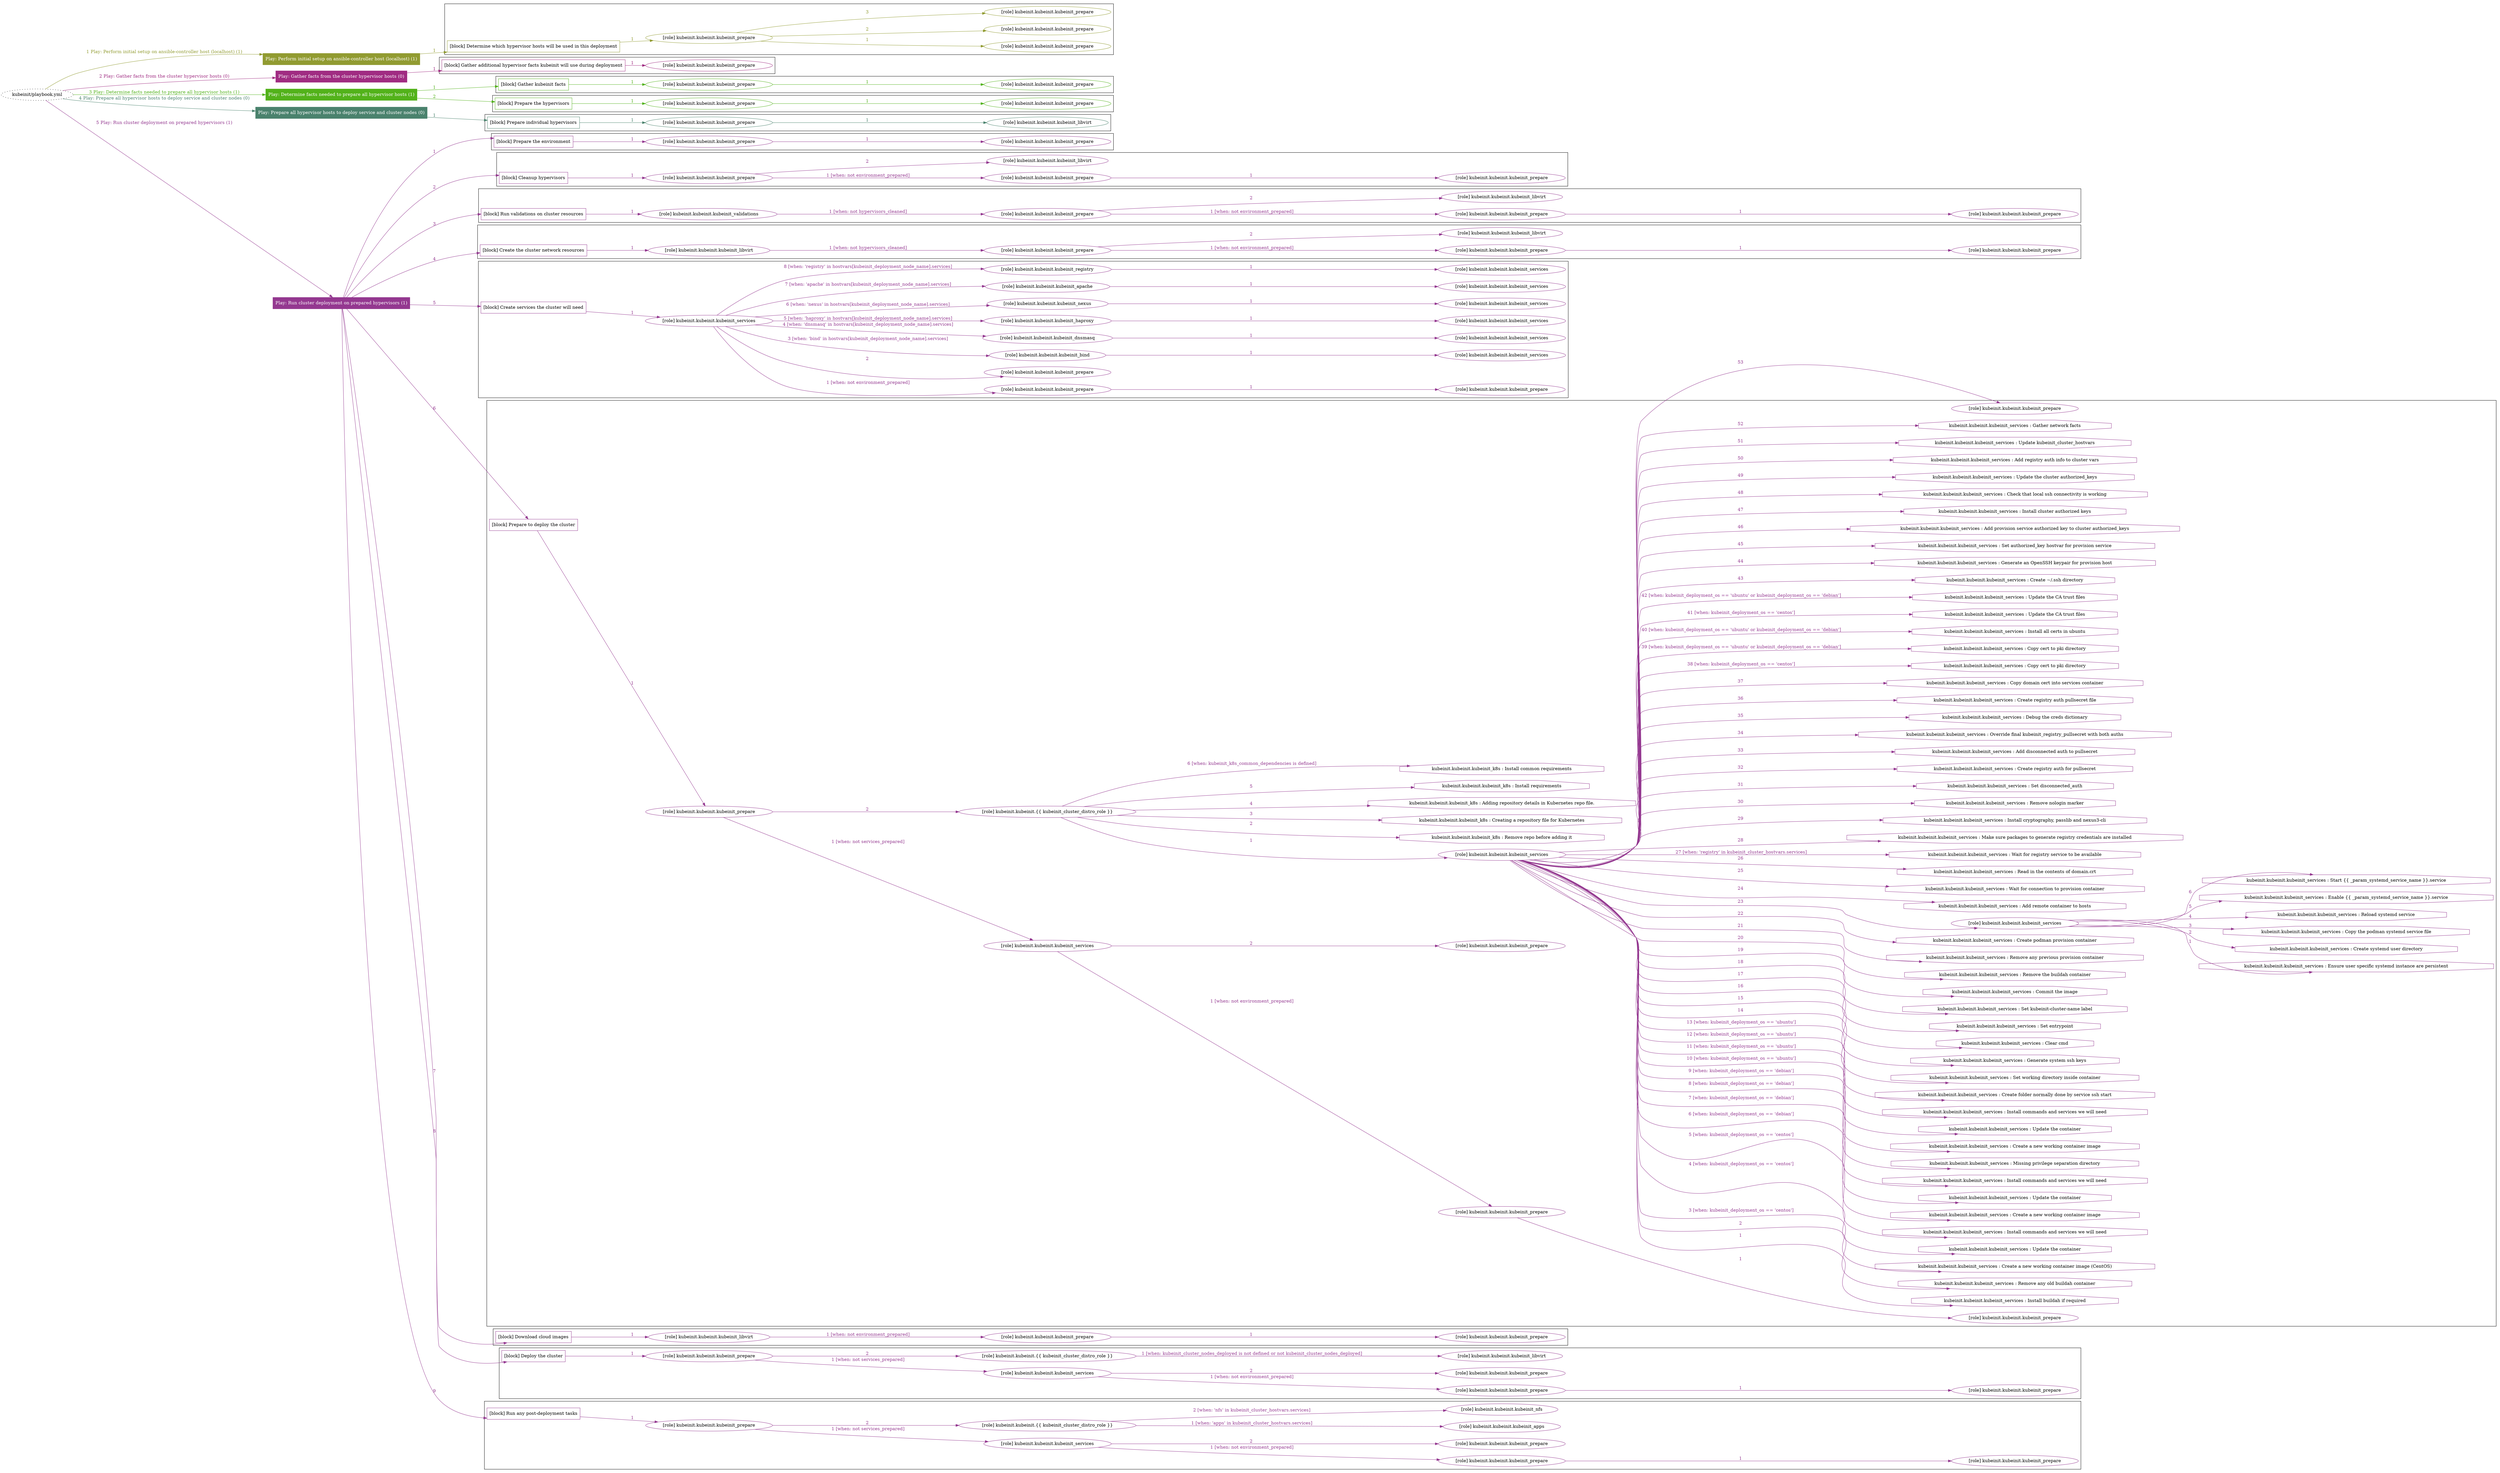 digraph {
	graph [concentrate=true ordering=in rankdir=LR ratio=fill]
	edge [esep=5 sep=10]
	"kubeinit/playbook.yml" [URL="/home/runner/work/kubeinit/kubeinit/kubeinit/playbook.yml" id=playbook_d58436ab style=dotted]
	"kubeinit/playbook.yml" -> play_1ae6e3b7 [label="1 Play: Perform initial setup on ansible-controller host (localhost) (1)" color="#919b31" fontcolor="#919b31" id=edge_playbook_d58436ab_play_1ae6e3b7 labeltooltip="1 Play: Perform initial setup on ansible-controller host (localhost) (1)" tooltip="1 Play: Perform initial setup on ansible-controller host (localhost) (1)"]
	subgraph "Play: Perform initial setup on ansible-controller host (localhost) (1)" {
		play_1ae6e3b7 [label="Play: Perform initial setup on ansible-controller host (localhost) (1)" URL="/home/runner/work/kubeinit/kubeinit/kubeinit/playbook.yml" color="#919b31" fontcolor="#ffffff" id=play_1ae6e3b7 shape=box style=filled tooltip=localhost]
		play_1ae6e3b7 -> block_653b317f [label=1 color="#919b31" fontcolor="#919b31" id=edge_1_play_1ae6e3b7_block_653b317f labeltooltip=1 tooltip=1]
		subgraph cluster_block_653b317f {
			block_653b317f [label="[block] Determine which hypervisor hosts will be used in this deployment" URL="/home/runner/work/kubeinit/kubeinit/kubeinit/playbook.yml" color="#919b31" id=block_653b317f labeltooltip="Determine which hypervisor hosts will be used in this deployment" shape=box tooltip="Determine which hypervisor hosts will be used in this deployment"]
			block_653b317f -> role_18b2c789 [label="1 " color="#919b31" fontcolor="#919b31" id=edge_1_block_653b317f_role_18b2c789 labeltooltip="1 " tooltip="1 "]
			subgraph "kubeinit.kubeinit.kubeinit_prepare" {
				role_18b2c789 [label="[role] kubeinit.kubeinit.kubeinit_prepare" URL="/home/runner/work/kubeinit/kubeinit/kubeinit/playbook.yml" color="#919b31" id=role_18b2c789 tooltip="kubeinit.kubeinit.kubeinit_prepare"]
				role_18b2c789 -> role_b6c62c3b [label="1 " color="#919b31" fontcolor="#919b31" id=edge_1_role_18b2c789_role_b6c62c3b labeltooltip="1 " tooltip="1 "]
				subgraph "kubeinit.kubeinit.kubeinit_prepare" {
					role_b6c62c3b [label="[role] kubeinit.kubeinit.kubeinit_prepare" URL="/home/runner/.ansible/collections/ansible_collections/kubeinit/kubeinit/roles/kubeinit_prepare/tasks/build_hypervisors_group.yml" color="#919b31" id=role_b6c62c3b tooltip="kubeinit.kubeinit.kubeinit_prepare"]
				}
				role_18b2c789 -> role_ba317a34 [label="2 " color="#919b31" fontcolor="#919b31" id=edge_2_role_18b2c789_role_ba317a34 labeltooltip="2 " tooltip="2 "]
				subgraph "kubeinit.kubeinit.kubeinit_prepare" {
					role_ba317a34 [label="[role] kubeinit.kubeinit.kubeinit_prepare" URL="/home/runner/.ansible/collections/ansible_collections/kubeinit/kubeinit/roles/kubeinit_prepare/tasks/build_hypervisors_group.yml" color="#919b31" id=role_ba317a34 tooltip="kubeinit.kubeinit.kubeinit_prepare"]
				}
				role_18b2c789 -> role_45612260 [label="3 " color="#919b31" fontcolor="#919b31" id=edge_3_role_18b2c789_role_45612260 labeltooltip="3 " tooltip="3 "]
				subgraph "kubeinit.kubeinit.kubeinit_prepare" {
					role_45612260 [label="[role] kubeinit.kubeinit.kubeinit_prepare" URL="/home/runner/.ansible/collections/ansible_collections/kubeinit/kubeinit/roles/kubeinit_prepare/tasks/build_hypervisors_group.yml" color="#919b31" id=role_45612260 tooltip="kubeinit.kubeinit.kubeinit_prepare"]
				}
			}
		}
	}
	"kubeinit/playbook.yml" -> play_3f7e151f [label="2 Play: Gather facts from the cluster hypervisor hosts (0)" color="#a02c82" fontcolor="#a02c82" id=edge_playbook_d58436ab_play_3f7e151f labeltooltip="2 Play: Gather facts from the cluster hypervisor hosts (0)" tooltip="2 Play: Gather facts from the cluster hypervisor hosts (0)"]
	subgraph "Play: Gather facts from the cluster hypervisor hosts (0)" {
		play_3f7e151f [label="Play: Gather facts from the cluster hypervisor hosts (0)" URL="/home/runner/work/kubeinit/kubeinit/kubeinit/playbook.yml" color="#a02c82" fontcolor="#ffffff" id=play_3f7e151f shape=box style=filled tooltip="Play: Gather facts from the cluster hypervisor hosts (0)"]
		play_3f7e151f -> block_47b9c12e [label=1 color="#a02c82" fontcolor="#a02c82" id=edge_1_play_3f7e151f_block_47b9c12e labeltooltip=1 tooltip=1]
		subgraph cluster_block_47b9c12e {
			block_47b9c12e [label="[block] Gather additional hypervisor facts kubeinit will use during deployment" URL="/home/runner/work/kubeinit/kubeinit/kubeinit/playbook.yml" color="#a02c82" id=block_47b9c12e labeltooltip="Gather additional hypervisor facts kubeinit will use during deployment" shape=box tooltip="Gather additional hypervisor facts kubeinit will use during deployment"]
			block_47b9c12e -> role_b57174ce [label="1 " color="#a02c82" fontcolor="#a02c82" id=edge_1_block_47b9c12e_role_b57174ce labeltooltip="1 " tooltip="1 "]
			subgraph "kubeinit.kubeinit.kubeinit_prepare" {
				role_b57174ce [label="[role] kubeinit.kubeinit.kubeinit_prepare" URL="/home/runner/work/kubeinit/kubeinit/kubeinit/playbook.yml" color="#a02c82" id=role_b57174ce tooltip="kubeinit.kubeinit.kubeinit_prepare"]
			}
		}
	}
	"kubeinit/playbook.yml" -> play_a6fcaf84 [label="3 Play: Determine facts needed to prepare all hypervisor hosts (1)" color="#52b21a" fontcolor="#52b21a" id=edge_playbook_d58436ab_play_a6fcaf84 labeltooltip="3 Play: Determine facts needed to prepare all hypervisor hosts (1)" tooltip="3 Play: Determine facts needed to prepare all hypervisor hosts (1)"]
	subgraph "Play: Determine facts needed to prepare all hypervisor hosts (1)" {
		play_a6fcaf84 [label="Play: Determine facts needed to prepare all hypervisor hosts (1)" URL="/home/runner/work/kubeinit/kubeinit/kubeinit/playbook.yml" color="#52b21a" fontcolor="#ffffff" id=play_a6fcaf84 shape=box style=filled tooltip=localhost]
		play_a6fcaf84 -> block_8039ff0a [label=1 color="#52b21a" fontcolor="#52b21a" id=edge_1_play_a6fcaf84_block_8039ff0a labeltooltip=1 tooltip=1]
		subgraph cluster_block_8039ff0a {
			block_8039ff0a [label="[block] Gather kubeinit facts" URL="/home/runner/work/kubeinit/kubeinit/kubeinit/playbook.yml" color="#52b21a" id=block_8039ff0a labeltooltip="Gather kubeinit facts" shape=box tooltip="Gather kubeinit facts"]
			block_8039ff0a -> role_3fd065bd [label="1 " color="#52b21a" fontcolor="#52b21a" id=edge_1_block_8039ff0a_role_3fd065bd labeltooltip="1 " tooltip="1 "]
			subgraph "kubeinit.kubeinit.kubeinit_prepare" {
				role_3fd065bd [label="[role] kubeinit.kubeinit.kubeinit_prepare" URL="/home/runner/work/kubeinit/kubeinit/kubeinit/playbook.yml" color="#52b21a" id=role_3fd065bd tooltip="kubeinit.kubeinit.kubeinit_prepare"]
				role_3fd065bd -> role_284bb267 [label="1 " color="#52b21a" fontcolor="#52b21a" id=edge_1_role_3fd065bd_role_284bb267 labeltooltip="1 " tooltip="1 "]
				subgraph "kubeinit.kubeinit.kubeinit_prepare" {
					role_284bb267 [label="[role] kubeinit.kubeinit.kubeinit_prepare" URL="/home/runner/.ansible/collections/ansible_collections/kubeinit/kubeinit/roles/kubeinit_prepare/tasks/gather_kubeinit_facts.yml" color="#52b21a" id=role_284bb267 tooltip="kubeinit.kubeinit.kubeinit_prepare"]
				}
			}
		}
		play_a6fcaf84 -> block_16fab7e5 [label=2 color="#52b21a" fontcolor="#52b21a" id=edge_2_play_a6fcaf84_block_16fab7e5 labeltooltip=2 tooltip=2]
		subgraph cluster_block_16fab7e5 {
			block_16fab7e5 [label="[block] Prepare the hypervisors" URL="/home/runner/work/kubeinit/kubeinit/kubeinit/playbook.yml" color="#52b21a" id=block_16fab7e5 labeltooltip="Prepare the hypervisors" shape=box tooltip="Prepare the hypervisors"]
			block_16fab7e5 -> role_c56fb821 [label="1 " color="#52b21a" fontcolor="#52b21a" id=edge_1_block_16fab7e5_role_c56fb821 labeltooltip="1 " tooltip="1 "]
			subgraph "kubeinit.kubeinit.kubeinit_prepare" {
				role_c56fb821 [label="[role] kubeinit.kubeinit.kubeinit_prepare" URL="/home/runner/work/kubeinit/kubeinit/kubeinit/playbook.yml" color="#52b21a" id=role_c56fb821 tooltip="kubeinit.kubeinit.kubeinit_prepare"]
				role_c56fb821 -> role_e5b63615 [label="1 " color="#52b21a" fontcolor="#52b21a" id=edge_1_role_c56fb821_role_e5b63615 labeltooltip="1 " tooltip="1 "]
				subgraph "kubeinit.kubeinit.kubeinit_prepare" {
					role_e5b63615 [label="[role] kubeinit.kubeinit.kubeinit_prepare" URL="/home/runner/.ansible/collections/ansible_collections/kubeinit/kubeinit/roles/kubeinit_prepare/tasks/gather_kubeinit_facts.yml" color="#52b21a" id=role_e5b63615 tooltip="kubeinit.kubeinit.kubeinit_prepare"]
				}
			}
		}
	}
	"kubeinit/playbook.yml" -> play_4739a1c7 [label="4 Play: Prepare all hypervisor hosts to deploy service and cluster nodes (0)" color="#4a826d" fontcolor="#4a826d" id=edge_playbook_d58436ab_play_4739a1c7 labeltooltip="4 Play: Prepare all hypervisor hosts to deploy service and cluster nodes (0)" tooltip="4 Play: Prepare all hypervisor hosts to deploy service and cluster nodes (0)"]
	subgraph "Play: Prepare all hypervisor hosts to deploy service and cluster nodes (0)" {
		play_4739a1c7 [label="Play: Prepare all hypervisor hosts to deploy service and cluster nodes (0)" URL="/home/runner/work/kubeinit/kubeinit/kubeinit/playbook.yml" color="#4a826d" fontcolor="#ffffff" id=play_4739a1c7 shape=box style=filled tooltip="Play: Prepare all hypervisor hosts to deploy service and cluster nodes (0)"]
		play_4739a1c7 -> block_c24ffd7a [label=1 color="#4a826d" fontcolor="#4a826d" id=edge_1_play_4739a1c7_block_c24ffd7a labeltooltip=1 tooltip=1]
		subgraph cluster_block_c24ffd7a {
			block_c24ffd7a [label="[block] Prepare individual hypervisors" URL="/home/runner/work/kubeinit/kubeinit/kubeinit/playbook.yml" color="#4a826d" id=block_c24ffd7a labeltooltip="Prepare individual hypervisors" shape=box tooltip="Prepare individual hypervisors"]
			block_c24ffd7a -> role_32fc0991 [label="1 " color="#4a826d" fontcolor="#4a826d" id=edge_1_block_c24ffd7a_role_32fc0991 labeltooltip="1 " tooltip="1 "]
			subgraph "kubeinit.kubeinit.kubeinit_prepare" {
				role_32fc0991 [label="[role] kubeinit.kubeinit.kubeinit_prepare" URL="/home/runner/work/kubeinit/kubeinit/kubeinit/playbook.yml" color="#4a826d" id=role_32fc0991 tooltip="kubeinit.kubeinit.kubeinit_prepare"]
				role_32fc0991 -> role_e2e67ad8 [label="1 " color="#4a826d" fontcolor="#4a826d" id=edge_1_role_32fc0991_role_e2e67ad8 labeltooltip="1 " tooltip="1 "]
				subgraph "kubeinit.kubeinit.kubeinit_libvirt" {
					role_e2e67ad8 [label="[role] kubeinit.kubeinit.kubeinit_libvirt" URL="/home/runner/.ansible/collections/ansible_collections/kubeinit/kubeinit/roles/kubeinit_prepare/tasks/prepare_hypervisor.yml" color="#4a826d" id=role_e2e67ad8 tooltip="kubeinit.kubeinit.kubeinit_libvirt"]
				}
			}
		}
	}
	"kubeinit/playbook.yml" -> play_8a10424c [label="5 Play: Run cluster deployment on prepared hypervisors (1)" color="#943890" fontcolor="#943890" id=edge_playbook_d58436ab_play_8a10424c labeltooltip="5 Play: Run cluster deployment on prepared hypervisors (1)" tooltip="5 Play: Run cluster deployment on prepared hypervisors (1)"]
	subgraph "Play: Run cluster deployment on prepared hypervisors (1)" {
		play_8a10424c [label="Play: Run cluster deployment on prepared hypervisors (1)" URL="/home/runner/work/kubeinit/kubeinit/kubeinit/playbook.yml" color="#943890" fontcolor="#ffffff" id=play_8a10424c shape=box style=filled tooltip=localhost]
		play_8a10424c -> block_24730a7c [label=1 color="#943890" fontcolor="#943890" id=edge_1_play_8a10424c_block_24730a7c labeltooltip=1 tooltip=1]
		subgraph cluster_block_24730a7c {
			block_24730a7c [label="[block] Prepare the environment" URL="/home/runner/work/kubeinit/kubeinit/kubeinit/playbook.yml" color="#943890" id=block_24730a7c labeltooltip="Prepare the environment" shape=box tooltip="Prepare the environment"]
			block_24730a7c -> role_a9d1e740 [label="1 " color="#943890" fontcolor="#943890" id=edge_1_block_24730a7c_role_a9d1e740 labeltooltip="1 " tooltip="1 "]
			subgraph "kubeinit.kubeinit.kubeinit_prepare" {
				role_a9d1e740 [label="[role] kubeinit.kubeinit.kubeinit_prepare" URL="/home/runner/work/kubeinit/kubeinit/kubeinit/playbook.yml" color="#943890" id=role_a9d1e740 tooltip="kubeinit.kubeinit.kubeinit_prepare"]
				role_a9d1e740 -> role_7f3d9078 [label="1 " color="#943890" fontcolor="#943890" id=edge_1_role_a9d1e740_role_7f3d9078 labeltooltip="1 " tooltip="1 "]
				subgraph "kubeinit.kubeinit.kubeinit_prepare" {
					role_7f3d9078 [label="[role] kubeinit.kubeinit.kubeinit_prepare" URL="/home/runner/.ansible/collections/ansible_collections/kubeinit/kubeinit/roles/kubeinit_prepare/tasks/gather_kubeinit_facts.yml" color="#943890" id=role_7f3d9078 tooltip="kubeinit.kubeinit.kubeinit_prepare"]
				}
			}
		}
		play_8a10424c -> block_514f993f [label=2 color="#943890" fontcolor="#943890" id=edge_2_play_8a10424c_block_514f993f labeltooltip=2 tooltip=2]
		subgraph cluster_block_514f993f {
			block_514f993f [label="[block] Cleanup hypervisors" URL="/home/runner/work/kubeinit/kubeinit/kubeinit/playbook.yml" color="#943890" id=block_514f993f labeltooltip="Cleanup hypervisors" shape=box tooltip="Cleanup hypervisors"]
			block_514f993f -> role_206985d6 [label="1 " color="#943890" fontcolor="#943890" id=edge_1_block_514f993f_role_206985d6 labeltooltip="1 " tooltip="1 "]
			subgraph "kubeinit.kubeinit.kubeinit_prepare" {
				role_206985d6 [label="[role] kubeinit.kubeinit.kubeinit_prepare" URL="/home/runner/work/kubeinit/kubeinit/kubeinit/playbook.yml" color="#943890" id=role_206985d6 tooltip="kubeinit.kubeinit.kubeinit_prepare"]
				role_206985d6 -> role_92864c3a [label="1 [when: not environment_prepared]" color="#943890" fontcolor="#943890" id=edge_1_role_206985d6_role_92864c3a labeltooltip="1 [when: not environment_prepared]" tooltip="1 [when: not environment_prepared]"]
				subgraph "kubeinit.kubeinit.kubeinit_prepare" {
					role_92864c3a [label="[role] kubeinit.kubeinit.kubeinit_prepare" URL="/home/runner/.ansible/collections/ansible_collections/kubeinit/kubeinit/roles/kubeinit_prepare/tasks/cleanup_hypervisors.yml" color="#943890" id=role_92864c3a tooltip="kubeinit.kubeinit.kubeinit_prepare"]
					role_92864c3a -> role_ee83f331 [label="1 " color="#943890" fontcolor="#943890" id=edge_1_role_92864c3a_role_ee83f331 labeltooltip="1 " tooltip="1 "]
					subgraph "kubeinit.kubeinit.kubeinit_prepare" {
						role_ee83f331 [label="[role] kubeinit.kubeinit.kubeinit_prepare" URL="/home/runner/.ansible/collections/ansible_collections/kubeinit/kubeinit/roles/kubeinit_prepare/tasks/gather_kubeinit_facts.yml" color="#943890" id=role_ee83f331 tooltip="kubeinit.kubeinit.kubeinit_prepare"]
					}
				}
				role_206985d6 -> role_478127e1 [label="2 " color="#943890" fontcolor="#943890" id=edge_2_role_206985d6_role_478127e1 labeltooltip="2 " tooltip="2 "]
				subgraph "kubeinit.kubeinit.kubeinit_libvirt" {
					role_478127e1 [label="[role] kubeinit.kubeinit.kubeinit_libvirt" URL="/home/runner/.ansible/collections/ansible_collections/kubeinit/kubeinit/roles/kubeinit_prepare/tasks/cleanup_hypervisors.yml" color="#943890" id=role_478127e1 tooltip="kubeinit.kubeinit.kubeinit_libvirt"]
				}
			}
		}
		play_8a10424c -> block_bdd442d2 [label=3 color="#943890" fontcolor="#943890" id=edge_3_play_8a10424c_block_bdd442d2 labeltooltip=3 tooltip=3]
		subgraph cluster_block_bdd442d2 {
			block_bdd442d2 [label="[block] Run validations on cluster resources" URL="/home/runner/work/kubeinit/kubeinit/kubeinit/playbook.yml" color="#943890" id=block_bdd442d2 labeltooltip="Run validations on cluster resources" shape=box tooltip="Run validations on cluster resources"]
			block_bdd442d2 -> role_297a41e9 [label="1 " color="#943890" fontcolor="#943890" id=edge_1_block_bdd442d2_role_297a41e9 labeltooltip="1 " tooltip="1 "]
			subgraph "kubeinit.kubeinit.kubeinit_validations" {
				role_297a41e9 [label="[role] kubeinit.kubeinit.kubeinit_validations" URL="/home/runner/work/kubeinit/kubeinit/kubeinit/playbook.yml" color="#943890" id=role_297a41e9 tooltip="kubeinit.kubeinit.kubeinit_validations"]
				role_297a41e9 -> role_5722f903 [label="1 [when: not hypervisors_cleaned]" color="#943890" fontcolor="#943890" id=edge_1_role_297a41e9_role_5722f903 labeltooltip="1 [when: not hypervisors_cleaned]" tooltip="1 [when: not hypervisors_cleaned]"]
				subgraph "kubeinit.kubeinit.kubeinit_prepare" {
					role_5722f903 [label="[role] kubeinit.kubeinit.kubeinit_prepare" URL="/home/runner/.ansible/collections/ansible_collections/kubeinit/kubeinit/roles/kubeinit_validations/tasks/main.yml" color="#943890" id=role_5722f903 tooltip="kubeinit.kubeinit.kubeinit_prepare"]
					role_5722f903 -> role_ae069d01 [label="1 [when: not environment_prepared]" color="#943890" fontcolor="#943890" id=edge_1_role_5722f903_role_ae069d01 labeltooltip="1 [when: not environment_prepared]" tooltip="1 [when: not environment_prepared]"]
					subgraph "kubeinit.kubeinit.kubeinit_prepare" {
						role_ae069d01 [label="[role] kubeinit.kubeinit.kubeinit_prepare" URL="/home/runner/.ansible/collections/ansible_collections/kubeinit/kubeinit/roles/kubeinit_prepare/tasks/cleanup_hypervisors.yml" color="#943890" id=role_ae069d01 tooltip="kubeinit.kubeinit.kubeinit_prepare"]
						role_ae069d01 -> role_c39997fd [label="1 " color="#943890" fontcolor="#943890" id=edge_1_role_ae069d01_role_c39997fd labeltooltip="1 " tooltip="1 "]
						subgraph "kubeinit.kubeinit.kubeinit_prepare" {
							role_c39997fd [label="[role] kubeinit.kubeinit.kubeinit_prepare" URL="/home/runner/.ansible/collections/ansible_collections/kubeinit/kubeinit/roles/kubeinit_prepare/tasks/gather_kubeinit_facts.yml" color="#943890" id=role_c39997fd tooltip="kubeinit.kubeinit.kubeinit_prepare"]
						}
					}
					role_5722f903 -> role_b142031b [label="2 " color="#943890" fontcolor="#943890" id=edge_2_role_5722f903_role_b142031b labeltooltip="2 " tooltip="2 "]
					subgraph "kubeinit.kubeinit.kubeinit_libvirt" {
						role_b142031b [label="[role] kubeinit.kubeinit.kubeinit_libvirt" URL="/home/runner/.ansible/collections/ansible_collections/kubeinit/kubeinit/roles/kubeinit_prepare/tasks/cleanup_hypervisors.yml" color="#943890" id=role_b142031b tooltip="kubeinit.kubeinit.kubeinit_libvirt"]
					}
				}
			}
		}
		play_8a10424c -> block_4d62dff2 [label=4 color="#943890" fontcolor="#943890" id=edge_4_play_8a10424c_block_4d62dff2 labeltooltip=4 tooltip=4]
		subgraph cluster_block_4d62dff2 {
			block_4d62dff2 [label="[block] Create the cluster network resources" URL="/home/runner/work/kubeinit/kubeinit/kubeinit/playbook.yml" color="#943890" id=block_4d62dff2 labeltooltip="Create the cluster network resources" shape=box tooltip="Create the cluster network resources"]
			block_4d62dff2 -> role_d49d7141 [label="1 " color="#943890" fontcolor="#943890" id=edge_1_block_4d62dff2_role_d49d7141 labeltooltip="1 " tooltip="1 "]
			subgraph "kubeinit.kubeinit.kubeinit_libvirt" {
				role_d49d7141 [label="[role] kubeinit.kubeinit.kubeinit_libvirt" URL="/home/runner/work/kubeinit/kubeinit/kubeinit/playbook.yml" color="#943890" id=role_d49d7141 tooltip="kubeinit.kubeinit.kubeinit_libvirt"]
				role_d49d7141 -> role_4c4d114a [label="1 [when: not hypervisors_cleaned]" color="#943890" fontcolor="#943890" id=edge_1_role_d49d7141_role_4c4d114a labeltooltip="1 [when: not hypervisors_cleaned]" tooltip="1 [when: not hypervisors_cleaned]"]
				subgraph "kubeinit.kubeinit.kubeinit_prepare" {
					role_4c4d114a [label="[role] kubeinit.kubeinit.kubeinit_prepare" URL="/home/runner/.ansible/collections/ansible_collections/kubeinit/kubeinit/roles/kubeinit_libvirt/tasks/create_network.yml" color="#943890" id=role_4c4d114a tooltip="kubeinit.kubeinit.kubeinit_prepare"]
					role_4c4d114a -> role_14175ea0 [label="1 [when: not environment_prepared]" color="#943890" fontcolor="#943890" id=edge_1_role_4c4d114a_role_14175ea0 labeltooltip="1 [when: not environment_prepared]" tooltip="1 [when: not environment_prepared]"]
					subgraph "kubeinit.kubeinit.kubeinit_prepare" {
						role_14175ea0 [label="[role] kubeinit.kubeinit.kubeinit_prepare" URL="/home/runner/.ansible/collections/ansible_collections/kubeinit/kubeinit/roles/kubeinit_prepare/tasks/cleanup_hypervisors.yml" color="#943890" id=role_14175ea0 tooltip="kubeinit.kubeinit.kubeinit_prepare"]
						role_14175ea0 -> role_9109bb90 [label="1 " color="#943890" fontcolor="#943890" id=edge_1_role_14175ea0_role_9109bb90 labeltooltip="1 " tooltip="1 "]
						subgraph "kubeinit.kubeinit.kubeinit_prepare" {
							role_9109bb90 [label="[role] kubeinit.kubeinit.kubeinit_prepare" URL="/home/runner/.ansible/collections/ansible_collections/kubeinit/kubeinit/roles/kubeinit_prepare/tasks/gather_kubeinit_facts.yml" color="#943890" id=role_9109bb90 tooltip="kubeinit.kubeinit.kubeinit_prepare"]
						}
					}
					role_4c4d114a -> role_3fab50a9 [label="2 " color="#943890" fontcolor="#943890" id=edge_2_role_4c4d114a_role_3fab50a9 labeltooltip="2 " tooltip="2 "]
					subgraph "kubeinit.kubeinit.kubeinit_libvirt" {
						role_3fab50a9 [label="[role] kubeinit.kubeinit.kubeinit_libvirt" URL="/home/runner/.ansible/collections/ansible_collections/kubeinit/kubeinit/roles/kubeinit_prepare/tasks/cleanup_hypervisors.yml" color="#943890" id=role_3fab50a9 tooltip="kubeinit.kubeinit.kubeinit_libvirt"]
					}
				}
			}
		}
		play_8a10424c -> block_2460a74c [label=5 color="#943890" fontcolor="#943890" id=edge_5_play_8a10424c_block_2460a74c labeltooltip=5 tooltip=5]
		subgraph cluster_block_2460a74c {
			block_2460a74c [label="[block] Create services the cluster will need" URL="/home/runner/work/kubeinit/kubeinit/kubeinit/playbook.yml" color="#943890" id=block_2460a74c labeltooltip="Create services the cluster will need" shape=box tooltip="Create services the cluster will need"]
			block_2460a74c -> role_a2933475 [label="1 " color="#943890" fontcolor="#943890" id=edge_1_block_2460a74c_role_a2933475 labeltooltip="1 " tooltip="1 "]
			subgraph "kubeinit.kubeinit.kubeinit_services" {
				role_a2933475 [label="[role] kubeinit.kubeinit.kubeinit_services" URL="/home/runner/work/kubeinit/kubeinit/kubeinit/playbook.yml" color="#943890" id=role_a2933475 tooltip="kubeinit.kubeinit.kubeinit_services"]
				role_a2933475 -> role_46c4045e [label="1 [when: not environment_prepared]" color="#943890" fontcolor="#943890" id=edge_1_role_a2933475_role_46c4045e labeltooltip="1 [when: not environment_prepared]" tooltip="1 [when: not environment_prepared]"]
				subgraph "kubeinit.kubeinit.kubeinit_prepare" {
					role_46c4045e [label="[role] kubeinit.kubeinit.kubeinit_prepare" URL="/home/runner/.ansible/collections/ansible_collections/kubeinit/kubeinit/roles/kubeinit_services/tasks/main.yml" color="#943890" id=role_46c4045e tooltip="kubeinit.kubeinit.kubeinit_prepare"]
					role_46c4045e -> role_3cd8e568 [label="1 " color="#943890" fontcolor="#943890" id=edge_1_role_46c4045e_role_3cd8e568 labeltooltip="1 " tooltip="1 "]
					subgraph "kubeinit.kubeinit.kubeinit_prepare" {
						role_3cd8e568 [label="[role] kubeinit.kubeinit.kubeinit_prepare" URL="/home/runner/.ansible/collections/ansible_collections/kubeinit/kubeinit/roles/kubeinit_prepare/tasks/gather_kubeinit_facts.yml" color="#943890" id=role_3cd8e568 tooltip="kubeinit.kubeinit.kubeinit_prepare"]
					}
				}
				role_a2933475 -> role_fca9553c [label="2 " color="#943890" fontcolor="#943890" id=edge_2_role_a2933475_role_fca9553c labeltooltip="2 " tooltip="2 "]
				subgraph "kubeinit.kubeinit.kubeinit_prepare" {
					role_fca9553c [label="[role] kubeinit.kubeinit.kubeinit_prepare" URL="/home/runner/.ansible/collections/ansible_collections/kubeinit/kubeinit/roles/kubeinit_services/tasks/00_create_service_pod.yml" color="#943890" id=role_fca9553c tooltip="kubeinit.kubeinit.kubeinit_prepare"]
				}
				role_a2933475 -> role_df766b62 [label="3 [when: 'bind' in hostvars[kubeinit_deployment_node_name].services]" color="#943890" fontcolor="#943890" id=edge_3_role_a2933475_role_df766b62 labeltooltip="3 [when: 'bind' in hostvars[kubeinit_deployment_node_name].services]" tooltip="3 [when: 'bind' in hostvars[kubeinit_deployment_node_name].services]"]
				subgraph "kubeinit.kubeinit.kubeinit_bind" {
					role_df766b62 [label="[role] kubeinit.kubeinit.kubeinit_bind" URL="/home/runner/.ansible/collections/ansible_collections/kubeinit/kubeinit/roles/kubeinit_services/tasks/start_services_containers.yml" color="#943890" id=role_df766b62 tooltip="kubeinit.kubeinit.kubeinit_bind"]
					role_df766b62 -> role_55e1c4ba [label="1 " color="#943890" fontcolor="#943890" id=edge_1_role_df766b62_role_55e1c4ba labeltooltip="1 " tooltip="1 "]
					subgraph "kubeinit.kubeinit.kubeinit_services" {
						role_55e1c4ba [label="[role] kubeinit.kubeinit.kubeinit_services" URL="/home/runner/.ansible/collections/ansible_collections/kubeinit/kubeinit/roles/kubeinit_bind/tasks/main.yml" color="#943890" id=role_55e1c4ba tooltip="kubeinit.kubeinit.kubeinit_services"]
					}
				}
				role_a2933475 -> role_6e57ee40 [label="4 [when: 'dnsmasq' in hostvars[kubeinit_deployment_node_name].services]" color="#943890" fontcolor="#943890" id=edge_4_role_a2933475_role_6e57ee40 labeltooltip="4 [when: 'dnsmasq' in hostvars[kubeinit_deployment_node_name].services]" tooltip="4 [when: 'dnsmasq' in hostvars[kubeinit_deployment_node_name].services]"]
				subgraph "kubeinit.kubeinit.kubeinit_dnsmasq" {
					role_6e57ee40 [label="[role] kubeinit.kubeinit.kubeinit_dnsmasq" URL="/home/runner/.ansible/collections/ansible_collections/kubeinit/kubeinit/roles/kubeinit_services/tasks/start_services_containers.yml" color="#943890" id=role_6e57ee40 tooltip="kubeinit.kubeinit.kubeinit_dnsmasq"]
					role_6e57ee40 -> role_a461d87a [label="1 " color="#943890" fontcolor="#943890" id=edge_1_role_6e57ee40_role_a461d87a labeltooltip="1 " tooltip="1 "]
					subgraph "kubeinit.kubeinit.kubeinit_services" {
						role_a461d87a [label="[role] kubeinit.kubeinit.kubeinit_services" URL="/home/runner/.ansible/collections/ansible_collections/kubeinit/kubeinit/roles/kubeinit_dnsmasq/tasks/main.yml" color="#943890" id=role_a461d87a tooltip="kubeinit.kubeinit.kubeinit_services"]
					}
				}
				role_a2933475 -> role_08ff94e9 [label="5 [when: 'haproxy' in hostvars[kubeinit_deployment_node_name].services]" color="#943890" fontcolor="#943890" id=edge_5_role_a2933475_role_08ff94e9 labeltooltip="5 [when: 'haproxy' in hostvars[kubeinit_deployment_node_name].services]" tooltip="5 [when: 'haproxy' in hostvars[kubeinit_deployment_node_name].services]"]
				subgraph "kubeinit.kubeinit.kubeinit_haproxy" {
					role_08ff94e9 [label="[role] kubeinit.kubeinit.kubeinit_haproxy" URL="/home/runner/.ansible/collections/ansible_collections/kubeinit/kubeinit/roles/kubeinit_services/tasks/start_services_containers.yml" color="#943890" id=role_08ff94e9 tooltip="kubeinit.kubeinit.kubeinit_haproxy"]
					role_08ff94e9 -> role_9ad4225b [label="1 " color="#943890" fontcolor="#943890" id=edge_1_role_08ff94e9_role_9ad4225b labeltooltip="1 " tooltip="1 "]
					subgraph "kubeinit.kubeinit.kubeinit_services" {
						role_9ad4225b [label="[role] kubeinit.kubeinit.kubeinit_services" URL="/home/runner/.ansible/collections/ansible_collections/kubeinit/kubeinit/roles/kubeinit_haproxy/tasks/main.yml" color="#943890" id=role_9ad4225b tooltip="kubeinit.kubeinit.kubeinit_services"]
					}
				}
				role_a2933475 -> role_8141c45d [label="6 [when: 'nexus' in hostvars[kubeinit_deployment_node_name].services]" color="#943890" fontcolor="#943890" id=edge_6_role_a2933475_role_8141c45d labeltooltip="6 [when: 'nexus' in hostvars[kubeinit_deployment_node_name].services]" tooltip="6 [when: 'nexus' in hostvars[kubeinit_deployment_node_name].services]"]
				subgraph "kubeinit.kubeinit.kubeinit_nexus" {
					role_8141c45d [label="[role] kubeinit.kubeinit.kubeinit_nexus" URL="/home/runner/.ansible/collections/ansible_collections/kubeinit/kubeinit/roles/kubeinit_services/tasks/start_services_containers.yml" color="#943890" id=role_8141c45d tooltip="kubeinit.kubeinit.kubeinit_nexus"]
					role_8141c45d -> role_d551d64a [label="1 " color="#943890" fontcolor="#943890" id=edge_1_role_8141c45d_role_d551d64a labeltooltip="1 " tooltip="1 "]
					subgraph "kubeinit.kubeinit.kubeinit_services" {
						role_d551d64a [label="[role] kubeinit.kubeinit.kubeinit_services" URL="/home/runner/.ansible/collections/ansible_collections/kubeinit/kubeinit/roles/kubeinit_nexus/tasks/main.yml" color="#943890" id=role_d551d64a tooltip="kubeinit.kubeinit.kubeinit_services"]
					}
				}
				role_a2933475 -> role_d3e69869 [label="7 [when: 'apache' in hostvars[kubeinit_deployment_node_name].services]" color="#943890" fontcolor="#943890" id=edge_7_role_a2933475_role_d3e69869 labeltooltip="7 [when: 'apache' in hostvars[kubeinit_deployment_node_name].services]" tooltip="7 [when: 'apache' in hostvars[kubeinit_deployment_node_name].services]"]
				subgraph "kubeinit.kubeinit.kubeinit_apache" {
					role_d3e69869 [label="[role] kubeinit.kubeinit.kubeinit_apache" URL="/home/runner/.ansible/collections/ansible_collections/kubeinit/kubeinit/roles/kubeinit_services/tasks/start_services_containers.yml" color="#943890" id=role_d3e69869 tooltip="kubeinit.kubeinit.kubeinit_apache"]
					role_d3e69869 -> role_951c79bb [label="1 " color="#943890" fontcolor="#943890" id=edge_1_role_d3e69869_role_951c79bb labeltooltip="1 " tooltip="1 "]
					subgraph "kubeinit.kubeinit.kubeinit_services" {
						role_951c79bb [label="[role] kubeinit.kubeinit.kubeinit_services" URL="/home/runner/.ansible/collections/ansible_collections/kubeinit/kubeinit/roles/kubeinit_apache/tasks/main.yml" color="#943890" id=role_951c79bb tooltip="kubeinit.kubeinit.kubeinit_services"]
					}
				}
				role_a2933475 -> role_41fb1f1b [label="8 [when: 'registry' in hostvars[kubeinit_deployment_node_name].services]" color="#943890" fontcolor="#943890" id=edge_8_role_a2933475_role_41fb1f1b labeltooltip="8 [when: 'registry' in hostvars[kubeinit_deployment_node_name].services]" tooltip="8 [when: 'registry' in hostvars[kubeinit_deployment_node_name].services]"]
				subgraph "kubeinit.kubeinit.kubeinit_registry" {
					role_41fb1f1b [label="[role] kubeinit.kubeinit.kubeinit_registry" URL="/home/runner/.ansible/collections/ansible_collections/kubeinit/kubeinit/roles/kubeinit_services/tasks/start_services_containers.yml" color="#943890" id=role_41fb1f1b tooltip="kubeinit.kubeinit.kubeinit_registry"]
					role_41fb1f1b -> role_25ecb659 [label="1 " color="#943890" fontcolor="#943890" id=edge_1_role_41fb1f1b_role_25ecb659 labeltooltip="1 " tooltip="1 "]
					subgraph "kubeinit.kubeinit.kubeinit_services" {
						role_25ecb659 [label="[role] kubeinit.kubeinit.kubeinit_services" URL="/home/runner/.ansible/collections/ansible_collections/kubeinit/kubeinit/roles/kubeinit_registry/tasks/main.yml" color="#943890" id=role_25ecb659 tooltip="kubeinit.kubeinit.kubeinit_services"]
					}
				}
			}
		}
		play_8a10424c -> block_08ece2cd [label=6 color="#943890" fontcolor="#943890" id=edge_6_play_8a10424c_block_08ece2cd labeltooltip=6 tooltip=6]
		subgraph cluster_block_08ece2cd {
			block_08ece2cd [label="[block] Prepare to deploy the cluster" URL="/home/runner/work/kubeinit/kubeinit/kubeinit/playbook.yml" color="#943890" id=block_08ece2cd labeltooltip="Prepare to deploy the cluster" shape=box tooltip="Prepare to deploy the cluster"]
			block_08ece2cd -> role_bc02131c [label="1 " color="#943890" fontcolor="#943890" id=edge_1_block_08ece2cd_role_bc02131c labeltooltip="1 " tooltip="1 "]
			subgraph "kubeinit.kubeinit.kubeinit_prepare" {
				role_bc02131c [label="[role] kubeinit.kubeinit.kubeinit_prepare" URL="/home/runner/work/kubeinit/kubeinit/kubeinit/playbook.yml" color="#943890" id=role_bc02131c tooltip="kubeinit.kubeinit.kubeinit_prepare"]
				role_bc02131c -> role_8cce9ff1 [label="1 [when: not services_prepared]" color="#943890" fontcolor="#943890" id=edge_1_role_bc02131c_role_8cce9ff1 labeltooltip="1 [when: not services_prepared]" tooltip="1 [when: not services_prepared]"]
				subgraph "kubeinit.kubeinit.kubeinit_services" {
					role_8cce9ff1 [label="[role] kubeinit.kubeinit.kubeinit_services" URL="/home/runner/.ansible/collections/ansible_collections/kubeinit/kubeinit/roles/kubeinit_prepare/tasks/prepare_cluster.yml" color="#943890" id=role_8cce9ff1 tooltip="kubeinit.kubeinit.kubeinit_services"]
					role_8cce9ff1 -> role_7a74ed1d [label="1 [when: not environment_prepared]" color="#943890" fontcolor="#943890" id=edge_1_role_8cce9ff1_role_7a74ed1d labeltooltip="1 [when: not environment_prepared]" tooltip="1 [when: not environment_prepared]"]
					subgraph "kubeinit.kubeinit.kubeinit_prepare" {
						role_7a74ed1d [label="[role] kubeinit.kubeinit.kubeinit_prepare" URL="/home/runner/.ansible/collections/ansible_collections/kubeinit/kubeinit/roles/kubeinit_services/tasks/prepare_services.yml" color="#943890" id=role_7a74ed1d tooltip="kubeinit.kubeinit.kubeinit_prepare"]
						role_7a74ed1d -> role_04e3f0d9 [label="1 " color="#943890" fontcolor="#943890" id=edge_1_role_7a74ed1d_role_04e3f0d9 labeltooltip="1 " tooltip="1 "]
						subgraph "kubeinit.kubeinit.kubeinit_prepare" {
							role_04e3f0d9 [label="[role] kubeinit.kubeinit.kubeinit_prepare" URL="/home/runner/.ansible/collections/ansible_collections/kubeinit/kubeinit/roles/kubeinit_prepare/tasks/gather_kubeinit_facts.yml" color="#943890" id=role_04e3f0d9 tooltip="kubeinit.kubeinit.kubeinit_prepare"]
						}
					}
					role_8cce9ff1 -> role_46e51914 [label="2 " color="#943890" fontcolor="#943890" id=edge_2_role_8cce9ff1_role_46e51914 labeltooltip="2 " tooltip="2 "]
					subgraph "kubeinit.kubeinit.kubeinit_prepare" {
						role_46e51914 [label="[role] kubeinit.kubeinit.kubeinit_prepare" URL="/home/runner/.ansible/collections/ansible_collections/kubeinit/kubeinit/roles/kubeinit_services/tasks/prepare_services.yml" color="#943890" id=role_46e51914 tooltip="kubeinit.kubeinit.kubeinit_prepare"]
					}
				}
				role_bc02131c -> role_683fa895 [label="2 " color="#943890" fontcolor="#943890" id=edge_2_role_bc02131c_role_683fa895 labeltooltip="2 " tooltip="2 "]
				subgraph "kubeinit.kubeinit.{{ kubeinit_cluster_distro_role }}" {
					role_683fa895 [label="[role] kubeinit.kubeinit.{{ kubeinit_cluster_distro_role }}" URL="/home/runner/.ansible/collections/ansible_collections/kubeinit/kubeinit/roles/kubeinit_prepare/tasks/prepare_cluster.yml" color="#943890" id=role_683fa895 tooltip="kubeinit.kubeinit.{{ kubeinit_cluster_distro_role }}"]
					role_683fa895 -> role_899446be [label="1 " color="#943890" fontcolor="#943890" id=edge_1_role_683fa895_role_899446be labeltooltip="1 " tooltip="1 "]
					subgraph "kubeinit.kubeinit.kubeinit_services" {
						role_899446be [label="[role] kubeinit.kubeinit.kubeinit_services" URL="/home/runner/.ansible/collections/ansible_collections/kubeinit/kubeinit/roles/kubeinit_k8s/tasks/prepare_cluster.yml" color="#943890" id=role_899446be tooltip="kubeinit.kubeinit.kubeinit_services"]
						task_65619ec7 [label="kubeinit.kubeinit.kubeinit_services : Install buildah if required" URL="/home/runner/.ansible/collections/ansible_collections/kubeinit/kubeinit/roles/kubeinit_services/tasks/create_provision_container.yml" color="#943890" id=task_65619ec7 shape=octagon tooltip="kubeinit.kubeinit.kubeinit_services : Install buildah if required"]
						role_899446be -> task_65619ec7 [label="1 " color="#943890" fontcolor="#943890" id=edge_1_role_899446be_task_65619ec7 labeltooltip="1 " tooltip="1 "]
						task_6fa99de8 [label="kubeinit.kubeinit.kubeinit_services : Remove any old buildah container" URL="/home/runner/.ansible/collections/ansible_collections/kubeinit/kubeinit/roles/kubeinit_services/tasks/create_provision_container.yml" color="#943890" id=task_6fa99de8 shape=octagon tooltip="kubeinit.kubeinit.kubeinit_services : Remove any old buildah container"]
						role_899446be -> task_6fa99de8 [label="2 " color="#943890" fontcolor="#943890" id=edge_2_role_899446be_task_6fa99de8 labeltooltip="2 " tooltip="2 "]
						task_a5e472b0 [label="kubeinit.kubeinit.kubeinit_services : Create a new working container image (CentOS)" URL="/home/runner/.ansible/collections/ansible_collections/kubeinit/kubeinit/roles/kubeinit_services/tasks/create_provision_container.yml" color="#943890" id=task_a5e472b0 shape=octagon tooltip="kubeinit.kubeinit.kubeinit_services : Create a new working container image (CentOS)"]
						role_899446be -> task_a5e472b0 [label="3 [when: kubeinit_deployment_os == 'centos']" color="#943890" fontcolor="#943890" id=edge_3_role_899446be_task_a5e472b0 labeltooltip="3 [when: kubeinit_deployment_os == 'centos']" tooltip="3 [when: kubeinit_deployment_os == 'centos']"]
						task_8f9011e8 [label="kubeinit.kubeinit.kubeinit_services : Update the container" URL="/home/runner/.ansible/collections/ansible_collections/kubeinit/kubeinit/roles/kubeinit_services/tasks/create_provision_container.yml" color="#943890" id=task_8f9011e8 shape=octagon tooltip="kubeinit.kubeinit.kubeinit_services : Update the container"]
						role_899446be -> task_8f9011e8 [label="4 [when: kubeinit_deployment_os == 'centos']" color="#943890" fontcolor="#943890" id=edge_4_role_899446be_task_8f9011e8 labeltooltip="4 [when: kubeinit_deployment_os == 'centos']" tooltip="4 [when: kubeinit_deployment_os == 'centos']"]
						task_54868959 [label="kubeinit.kubeinit.kubeinit_services : Install commands and services we will need" URL="/home/runner/.ansible/collections/ansible_collections/kubeinit/kubeinit/roles/kubeinit_services/tasks/create_provision_container.yml" color="#943890" id=task_54868959 shape=octagon tooltip="kubeinit.kubeinit.kubeinit_services : Install commands and services we will need"]
						role_899446be -> task_54868959 [label="5 [when: kubeinit_deployment_os == 'centos']" color="#943890" fontcolor="#943890" id=edge_5_role_899446be_task_54868959 labeltooltip="5 [when: kubeinit_deployment_os == 'centos']" tooltip="5 [when: kubeinit_deployment_os == 'centos']"]
						task_492922b4 [label="kubeinit.kubeinit.kubeinit_services : Create a new working container image" URL="/home/runner/.ansible/collections/ansible_collections/kubeinit/kubeinit/roles/kubeinit_services/tasks/create_provision_container.yml" color="#943890" id=task_492922b4 shape=octagon tooltip="kubeinit.kubeinit.kubeinit_services : Create a new working container image"]
						role_899446be -> task_492922b4 [label="6 [when: kubeinit_deployment_os == 'debian']" color="#943890" fontcolor="#943890" id=edge_6_role_899446be_task_492922b4 labeltooltip="6 [when: kubeinit_deployment_os == 'debian']" tooltip="6 [when: kubeinit_deployment_os == 'debian']"]
						task_937c741c [label="kubeinit.kubeinit.kubeinit_services : Update the container" URL="/home/runner/.ansible/collections/ansible_collections/kubeinit/kubeinit/roles/kubeinit_services/tasks/create_provision_container.yml" color="#943890" id=task_937c741c shape=octagon tooltip="kubeinit.kubeinit.kubeinit_services : Update the container"]
						role_899446be -> task_937c741c [label="7 [when: kubeinit_deployment_os == 'debian']" color="#943890" fontcolor="#943890" id=edge_7_role_899446be_task_937c741c labeltooltip="7 [when: kubeinit_deployment_os == 'debian']" tooltip="7 [when: kubeinit_deployment_os == 'debian']"]
						task_5e853511 [label="kubeinit.kubeinit.kubeinit_services : Install commands and services we will need" URL="/home/runner/.ansible/collections/ansible_collections/kubeinit/kubeinit/roles/kubeinit_services/tasks/create_provision_container.yml" color="#943890" id=task_5e853511 shape=octagon tooltip="kubeinit.kubeinit.kubeinit_services : Install commands and services we will need"]
						role_899446be -> task_5e853511 [label="8 [when: kubeinit_deployment_os == 'debian']" color="#943890" fontcolor="#943890" id=edge_8_role_899446be_task_5e853511 labeltooltip="8 [when: kubeinit_deployment_os == 'debian']" tooltip="8 [when: kubeinit_deployment_os == 'debian']"]
						task_38f8ec38 [label="kubeinit.kubeinit.kubeinit_services : Missing privilege separation directory" URL="/home/runner/.ansible/collections/ansible_collections/kubeinit/kubeinit/roles/kubeinit_services/tasks/create_provision_container.yml" color="#943890" id=task_38f8ec38 shape=octagon tooltip="kubeinit.kubeinit.kubeinit_services : Missing privilege separation directory"]
						role_899446be -> task_38f8ec38 [label="9 [when: kubeinit_deployment_os == 'debian']" color="#943890" fontcolor="#943890" id=edge_9_role_899446be_task_38f8ec38 labeltooltip="9 [when: kubeinit_deployment_os == 'debian']" tooltip="9 [when: kubeinit_deployment_os == 'debian']"]
						task_6eb00ba6 [label="kubeinit.kubeinit.kubeinit_services : Create a new working container image" URL="/home/runner/.ansible/collections/ansible_collections/kubeinit/kubeinit/roles/kubeinit_services/tasks/create_provision_container.yml" color="#943890" id=task_6eb00ba6 shape=octagon tooltip="kubeinit.kubeinit.kubeinit_services : Create a new working container image"]
						role_899446be -> task_6eb00ba6 [label="10 [when: kubeinit_deployment_os == 'ubuntu']" color="#943890" fontcolor="#943890" id=edge_10_role_899446be_task_6eb00ba6 labeltooltip="10 [when: kubeinit_deployment_os == 'ubuntu']" tooltip="10 [when: kubeinit_deployment_os == 'ubuntu']"]
						task_1c300c97 [label="kubeinit.kubeinit.kubeinit_services : Update the container" URL="/home/runner/.ansible/collections/ansible_collections/kubeinit/kubeinit/roles/kubeinit_services/tasks/create_provision_container.yml" color="#943890" id=task_1c300c97 shape=octagon tooltip="kubeinit.kubeinit.kubeinit_services : Update the container"]
						role_899446be -> task_1c300c97 [label="11 [when: kubeinit_deployment_os == 'ubuntu']" color="#943890" fontcolor="#943890" id=edge_11_role_899446be_task_1c300c97 labeltooltip="11 [when: kubeinit_deployment_os == 'ubuntu']" tooltip="11 [when: kubeinit_deployment_os == 'ubuntu']"]
						task_3a6960f2 [label="kubeinit.kubeinit.kubeinit_services : Install commands and services we will need" URL="/home/runner/.ansible/collections/ansible_collections/kubeinit/kubeinit/roles/kubeinit_services/tasks/create_provision_container.yml" color="#943890" id=task_3a6960f2 shape=octagon tooltip="kubeinit.kubeinit.kubeinit_services : Install commands and services we will need"]
						role_899446be -> task_3a6960f2 [label="12 [when: kubeinit_deployment_os == 'ubuntu']" color="#943890" fontcolor="#943890" id=edge_12_role_899446be_task_3a6960f2 labeltooltip="12 [when: kubeinit_deployment_os == 'ubuntu']" tooltip="12 [when: kubeinit_deployment_os == 'ubuntu']"]
						task_812b7a4e [label="kubeinit.kubeinit.kubeinit_services : Create folder normally done by service ssh start" URL="/home/runner/.ansible/collections/ansible_collections/kubeinit/kubeinit/roles/kubeinit_services/tasks/create_provision_container.yml" color="#943890" id=task_812b7a4e shape=octagon tooltip="kubeinit.kubeinit.kubeinit_services : Create folder normally done by service ssh start"]
						role_899446be -> task_812b7a4e [label="13 [when: kubeinit_deployment_os == 'ubuntu']" color="#943890" fontcolor="#943890" id=edge_13_role_899446be_task_812b7a4e labeltooltip="13 [when: kubeinit_deployment_os == 'ubuntu']" tooltip="13 [when: kubeinit_deployment_os == 'ubuntu']"]
						task_1e0076bc [label="kubeinit.kubeinit.kubeinit_services : Set working directory inside container" URL="/home/runner/.ansible/collections/ansible_collections/kubeinit/kubeinit/roles/kubeinit_services/tasks/create_provision_container.yml" color="#943890" id=task_1e0076bc shape=octagon tooltip="kubeinit.kubeinit.kubeinit_services : Set working directory inside container"]
						role_899446be -> task_1e0076bc [label="14 " color="#943890" fontcolor="#943890" id=edge_14_role_899446be_task_1e0076bc labeltooltip="14 " tooltip="14 "]
						task_7773e345 [label="kubeinit.kubeinit.kubeinit_services : Generate system ssh keys" URL="/home/runner/.ansible/collections/ansible_collections/kubeinit/kubeinit/roles/kubeinit_services/tasks/create_provision_container.yml" color="#943890" id=task_7773e345 shape=octagon tooltip="kubeinit.kubeinit.kubeinit_services : Generate system ssh keys"]
						role_899446be -> task_7773e345 [label="15 " color="#943890" fontcolor="#943890" id=edge_15_role_899446be_task_7773e345 labeltooltip="15 " tooltip="15 "]
						task_89ca52a0 [label="kubeinit.kubeinit.kubeinit_services : Clear cmd" URL="/home/runner/.ansible/collections/ansible_collections/kubeinit/kubeinit/roles/kubeinit_services/tasks/create_provision_container.yml" color="#943890" id=task_89ca52a0 shape=octagon tooltip="kubeinit.kubeinit.kubeinit_services : Clear cmd"]
						role_899446be -> task_89ca52a0 [label="16 " color="#943890" fontcolor="#943890" id=edge_16_role_899446be_task_89ca52a0 labeltooltip="16 " tooltip="16 "]
						task_0019dded [label="kubeinit.kubeinit.kubeinit_services : Set entrypoint" URL="/home/runner/.ansible/collections/ansible_collections/kubeinit/kubeinit/roles/kubeinit_services/tasks/create_provision_container.yml" color="#943890" id=task_0019dded shape=octagon tooltip="kubeinit.kubeinit.kubeinit_services : Set entrypoint"]
						role_899446be -> task_0019dded [label="17 " color="#943890" fontcolor="#943890" id=edge_17_role_899446be_task_0019dded labeltooltip="17 " tooltip="17 "]
						task_4729d46e [label="kubeinit.kubeinit.kubeinit_services : Set kubeinit-cluster-name label" URL="/home/runner/.ansible/collections/ansible_collections/kubeinit/kubeinit/roles/kubeinit_services/tasks/create_provision_container.yml" color="#943890" id=task_4729d46e shape=octagon tooltip="kubeinit.kubeinit.kubeinit_services : Set kubeinit-cluster-name label"]
						role_899446be -> task_4729d46e [label="18 " color="#943890" fontcolor="#943890" id=edge_18_role_899446be_task_4729d46e labeltooltip="18 " tooltip="18 "]
						task_70bdc4a7 [label="kubeinit.kubeinit.kubeinit_services : Commit the image" URL="/home/runner/.ansible/collections/ansible_collections/kubeinit/kubeinit/roles/kubeinit_services/tasks/create_provision_container.yml" color="#943890" id=task_70bdc4a7 shape=octagon tooltip="kubeinit.kubeinit.kubeinit_services : Commit the image"]
						role_899446be -> task_70bdc4a7 [label="19 " color="#943890" fontcolor="#943890" id=edge_19_role_899446be_task_70bdc4a7 labeltooltip="19 " tooltip="19 "]
						task_57cfa2a1 [label="kubeinit.kubeinit.kubeinit_services : Remove the buildah container" URL="/home/runner/.ansible/collections/ansible_collections/kubeinit/kubeinit/roles/kubeinit_services/tasks/create_provision_container.yml" color="#943890" id=task_57cfa2a1 shape=octagon tooltip="kubeinit.kubeinit.kubeinit_services : Remove the buildah container"]
						role_899446be -> task_57cfa2a1 [label="20 " color="#943890" fontcolor="#943890" id=edge_20_role_899446be_task_57cfa2a1 labeltooltip="20 " tooltip="20 "]
						task_98b2329c [label="kubeinit.kubeinit.kubeinit_services : Remove any previous provision container" URL="/home/runner/.ansible/collections/ansible_collections/kubeinit/kubeinit/roles/kubeinit_services/tasks/create_provision_container.yml" color="#943890" id=task_98b2329c shape=octagon tooltip="kubeinit.kubeinit.kubeinit_services : Remove any previous provision container"]
						role_899446be -> task_98b2329c [label="21 " color="#943890" fontcolor="#943890" id=edge_21_role_899446be_task_98b2329c labeltooltip="21 " tooltip="21 "]
						task_319d1c73 [label="kubeinit.kubeinit.kubeinit_services : Create podman provision container" URL="/home/runner/.ansible/collections/ansible_collections/kubeinit/kubeinit/roles/kubeinit_services/tasks/create_provision_container.yml" color="#943890" id=task_319d1c73 shape=octagon tooltip="kubeinit.kubeinit.kubeinit_services : Create podman provision container"]
						role_899446be -> task_319d1c73 [label="22 " color="#943890" fontcolor="#943890" id=edge_22_role_899446be_task_319d1c73 labeltooltip="22 " tooltip="22 "]
						role_899446be -> role_73698023 [label="23 " color="#943890" fontcolor="#943890" id=edge_23_role_899446be_role_73698023 labeltooltip="23 " tooltip="23 "]
						subgraph "kubeinit.kubeinit.kubeinit_services" {
							role_73698023 [label="[role] kubeinit.kubeinit.kubeinit_services" URL="/home/runner/.ansible/collections/ansible_collections/kubeinit/kubeinit/roles/kubeinit_services/tasks/create_provision_container.yml" color="#943890" id=role_73698023 tooltip="kubeinit.kubeinit.kubeinit_services"]
							task_f268c41f [label="kubeinit.kubeinit.kubeinit_services : Ensure user specific systemd instance are persistent" URL="/home/runner/.ansible/collections/ansible_collections/kubeinit/kubeinit/roles/kubeinit_services/tasks/create_managed_service.yml" color="#943890" id=task_f268c41f shape=octagon tooltip="kubeinit.kubeinit.kubeinit_services : Ensure user specific systemd instance are persistent"]
							role_73698023 -> task_f268c41f [label="1 " color="#943890" fontcolor="#943890" id=edge_1_role_73698023_task_f268c41f labeltooltip="1 " tooltip="1 "]
							task_2b0ca8ff [label="kubeinit.kubeinit.kubeinit_services : Create systemd user directory" URL="/home/runner/.ansible/collections/ansible_collections/kubeinit/kubeinit/roles/kubeinit_services/tasks/create_managed_service.yml" color="#943890" id=task_2b0ca8ff shape=octagon tooltip="kubeinit.kubeinit.kubeinit_services : Create systemd user directory"]
							role_73698023 -> task_2b0ca8ff [label="2 " color="#943890" fontcolor="#943890" id=edge_2_role_73698023_task_2b0ca8ff labeltooltip="2 " tooltip="2 "]
							task_47b1e44a [label="kubeinit.kubeinit.kubeinit_services : Copy the podman systemd service file" URL="/home/runner/.ansible/collections/ansible_collections/kubeinit/kubeinit/roles/kubeinit_services/tasks/create_managed_service.yml" color="#943890" id=task_47b1e44a shape=octagon tooltip="kubeinit.kubeinit.kubeinit_services : Copy the podman systemd service file"]
							role_73698023 -> task_47b1e44a [label="3 " color="#943890" fontcolor="#943890" id=edge_3_role_73698023_task_47b1e44a labeltooltip="3 " tooltip="3 "]
							task_acdcec11 [label="kubeinit.kubeinit.kubeinit_services : Reload systemd service" URL="/home/runner/.ansible/collections/ansible_collections/kubeinit/kubeinit/roles/kubeinit_services/tasks/create_managed_service.yml" color="#943890" id=task_acdcec11 shape=octagon tooltip="kubeinit.kubeinit.kubeinit_services : Reload systemd service"]
							role_73698023 -> task_acdcec11 [label="4 " color="#943890" fontcolor="#943890" id=edge_4_role_73698023_task_acdcec11 labeltooltip="4 " tooltip="4 "]
							task_7ab89529 [label="kubeinit.kubeinit.kubeinit_services : Enable {{ _param_systemd_service_name }}.service" URL="/home/runner/.ansible/collections/ansible_collections/kubeinit/kubeinit/roles/kubeinit_services/tasks/create_managed_service.yml" color="#943890" id=task_7ab89529 shape=octagon tooltip="kubeinit.kubeinit.kubeinit_services : Enable {{ _param_systemd_service_name }}.service"]
							role_73698023 -> task_7ab89529 [label="5 " color="#943890" fontcolor="#943890" id=edge_5_role_73698023_task_7ab89529 labeltooltip="5 " tooltip="5 "]
							task_23ca963f [label="kubeinit.kubeinit.kubeinit_services : Start {{ _param_systemd_service_name }}.service" URL="/home/runner/.ansible/collections/ansible_collections/kubeinit/kubeinit/roles/kubeinit_services/tasks/create_managed_service.yml" color="#943890" id=task_23ca963f shape=octagon tooltip="kubeinit.kubeinit.kubeinit_services : Start {{ _param_systemd_service_name }}.service"]
							role_73698023 -> task_23ca963f [label="6 " color="#943890" fontcolor="#943890" id=edge_6_role_73698023_task_23ca963f labeltooltip="6 " tooltip="6 "]
						}
						task_b73d4b2c [label="kubeinit.kubeinit.kubeinit_services : Add remote container to hosts" URL="/home/runner/.ansible/collections/ansible_collections/kubeinit/kubeinit/roles/kubeinit_services/tasks/create_provision_container.yml" color="#943890" id=task_b73d4b2c shape=octagon tooltip="kubeinit.kubeinit.kubeinit_services : Add remote container to hosts"]
						role_899446be -> task_b73d4b2c [label="24 " color="#943890" fontcolor="#943890" id=edge_24_role_899446be_task_b73d4b2c labeltooltip="24 " tooltip="24 "]
						task_fb3ffa17 [label="kubeinit.kubeinit.kubeinit_services : Wait for connection to provision container" URL="/home/runner/.ansible/collections/ansible_collections/kubeinit/kubeinit/roles/kubeinit_services/tasks/create_provision_container.yml" color="#943890" id=task_fb3ffa17 shape=octagon tooltip="kubeinit.kubeinit.kubeinit_services : Wait for connection to provision container"]
						role_899446be -> task_fb3ffa17 [label="25 " color="#943890" fontcolor="#943890" id=edge_25_role_899446be_task_fb3ffa17 labeltooltip="25 " tooltip="25 "]
						task_36a09b28 [label="kubeinit.kubeinit.kubeinit_services : Read in the contents of domain.crt" URL="/home/runner/.ansible/collections/ansible_collections/kubeinit/kubeinit/roles/kubeinit_services/tasks/create_provision_container.yml" color="#943890" id=task_36a09b28 shape=octagon tooltip="kubeinit.kubeinit.kubeinit_services : Read in the contents of domain.crt"]
						role_899446be -> task_36a09b28 [label="26 " color="#943890" fontcolor="#943890" id=edge_26_role_899446be_task_36a09b28 labeltooltip="26 " tooltip="26 "]
						task_9a87f6e3 [label="kubeinit.kubeinit.kubeinit_services : Wait for registry service to be available" URL="/home/runner/.ansible/collections/ansible_collections/kubeinit/kubeinit/roles/kubeinit_services/tasks/create_provision_container.yml" color="#943890" id=task_9a87f6e3 shape=octagon tooltip="kubeinit.kubeinit.kubeinit_services : Wait for registry service to be available"]
						role_899446be -> task_9a87f6e3 [label="27 [when: 'registry' in kubeinit_cluster_hostvars.services]" color="#943890" fontcolor="#943890" id=edge_27_role_899446be_task_9a87f6e3 labeltooltip="27 [when: 'registry' in kubeinit_cluster_hostvars.services]" tooltip="27 [when: 'registry' in kubeinit_cluster_hostvars.services]"]
						task_be96546c [label="kubeinit.kubeinit.kubeinit_services : Make sure packages to generate registry credentials are installed" URL="/home/runner/.ansible/collections/ansible_collections/kubeinit/kubeinit/roles/kubeinit_services/tasks/create_provision_container.yml" color="#943890" id=task_be96546c shape=octagon tooltip="kubeinit.kubeinit.kubeinit_services : Make sure packages to generate registry credentials are installed"]
						role_899446be -> task_be96546c [label="28 " color="#943890" fontcolor="#943890" id=edge_28_role_899446be_task_be96546c labeltooltip="28 " tooltip="28 "]
						task_668fbc91 [label="kubeinit.kubeinit.kubeinit_services : Install cryptography, passlib and nexus3-cli" URL="/home/runner/.ansible/collections/ansible_collections/kubeinit/kubeinit/roles/kubeinit_services/tasks/create_provision_container.yml" color="#943890" id=task_668fbc91 shape=octagon tooltip="kubeinit.kubeinit.kubeinit_services : Install cryptography, passlib and nexus3-cli"]
						role_899446be -> task_668fbc91 [label="29 " color="#943890" fontcolor="#943890" id=edge_29_role_899446be_task_668fbc91 labeltooltip="29 " tooltip="29 "]
						task_d1348026 [label="kubeinit.kubeinit.kubeinit_services : Remove nologin marker" URL="/home/runner/.ansible/collections/ansible_collections/kubeinit/kubeinit/roles/kubeinit_services/tasks/create_provision_container.yml" color="#943890" id=task_d1348026 shape=octagon tooltip="kubeinit.kubeinit.kubeinit_services : Remove nologin marker"]
						role_899446be -> task_d1348026 [label="30 " color="#943890" fontcolor="#943890" id=edge_30_role_899446be_task_d1348026 labeltooltip="30 " tooltip="30 "]
						task_4b50b046 [label="kubeinit.kubeinit.kubeinit_services : Set disconnected_auth" URL="/home/runner/.ansible/collections/ansible_collections/kubeinit/kubeinit/roles/kubeinit_services/tasks/create_provision_container.yml" color="#943890" id=task_4b50b046 shape=octagon tooltip="kubeinit.kubeinit.kubeinit_services : Set disconnected_auth"]
						role_899446be -> task_4b50b046 [label="31 " color="#943890" fontcolor="#943890" id=edge_31_role_899446be_task_4b50b046 labeltooltip="31 " tooltip="31 "]
						task_b886f1e1 [label="kubeinit.kubeinit.kubeinit_services : Create registry auth for pullsecret" URL="/home/runner/.ansible/collections/ansible_collections/kubeinit/kubeinit/roles/kubeinit_services/tasks/create_provision_container.yml" color="#943890" id=task_b886f1e1 shape=octagon tooltip="kubeinit.kubeinit.kubeinit_services : Create registry auth for pullsecret"]
						role_899446be -> task_b886f1e1 [label="32 " color="#943890" fontcolor="#943890" id=edge_32_role_899446be_task_b886f1e1 labeltooltip="32 " tooltip="32 "]
						task_32f251b2 [label="kubeinit.kubeinit.kubeinit_services : Add disconnected auth to pullsecret" URL="/home/runner/.ansible/collections/ansible_collections/kubeinit/kubeinit/roles/kubeinit_services/tasks/create_provision_container.yml" color="#943890" id=task_32f251b2 shape=octagon tooltip="kubeinit.kubeinit.kubeinit_services : Add disconnected auth to pullsecret"]
						role_899446be -> task_32f251b2 [label="33 " color="#943890" fontcolor="#943890" id=edge_33_role_899446be_task_32f251b2 labeltooltip="33 " tooltip="33 "]
						task_fd2a7660 [label="kubeinit.kubeinit.kubeinit_services : Override final kubeinit_registry_pullsecret with both auths" URL="/home/runner/.ansible/collections/ansible_collections/kubeinit/kubeinit/roles/kubeinit_services/tasks/create_provision_container.yml" color="#943890" id=task_fd2a7660 shape=octagon tooltip="kubeinit.kubeinit.kubeinit_services : Override final kubeinit_registry_pullsecret with both auths"]
						role_899446be -> task_fd2a7660 [label="34 " color="#943890" fontcolor="#943890" id=edge_34_role_899446be_task_fd2a7660 labeltooltip="34 " tooltip="34 "]
						task_93bede0b [label="kubeinit.kubeinit.kubeinit_services : Debug the creds dictionary" URL="/home/runner/.ansible/collections/ansible_collections/kubeinit/kubeinit/roles/kubeinit_services/tasks/create_provision_container.yml" color="#943890" id=task_93bede0b shape=octagon tooltip="kubeinit.kubeinit.kubeinit_services : Debug the creds dictionary"]
						role_899446be -> task_93bede0b [label="35 " color="#943890" fontcolor="#943890" id=edge_35_role_899446be_task_93bede0b labeltooltip="35 " tooltip="35 "]
						task_5c71e3fb [label="kubeinit.kubeinit.kubeinit_services : Create registry auth pullsecret file" URL="/home/runner/.ansible/collections/ansible_collections/kubeinit/kubeinit/roles/kubeinit_services/tasks/create_provision_container.yml" color="#943890" id=task_5c71e3fb shape=octagon tooltip="kubeinit.kubeinit.kubeinit_services : Create registry auth pullsecret file"]
						role_899446be -> task_5c71e3fb [label="36 " color="#943890" fontcolor="#943890" id=edge_36_role_899446be_task_5c71e3fb labeltooltip="36 " tooltip="36 "]
						task_5172c2a2 [label="kubeinit.kubeinit.kubeinit_services : Copy domain cert into services container" URL="/home/runner/.ansible/collections/ansible_collections/kubeinit/kubeinit/roles/kubeinit_services/tasks/create_provision_container.yml" color="#943890" id=task_5172c2a2 shape=octagon tooltip="kubeinit.kubeinit.kubeinit_services : Copy domain cert into services container"]
						role_899446be -> task_5172c2a2 [label="37 " color="#943890" fontcolor="#943890" id=edge_37_role_899446be_task_5172c2a2 labeltooltip="37 " tooltip="37 "]
						task_4b00a4c4 [label="kubeinit.kubeinit.kubeinit_services : Copy cert to pki directory" URL="/home/runner/.ansible/collections/ansible_collections/kubeinit/kubeinit/roles/kubeinit_services/tasks/create_provision_container.yml" color="#943890" id=task_4b00a4c4 shape=octagon tooltip="kubeinit.kubeinit.kubeinit_services : Copy cert to pki directory"]
						role_899446be -> task_4b00a4c4 [label="38 [when: kubeinit_deployment_os == 'centos']" color="#943890" fontcolor="#943890" id=edge_38_role_899446be_task_4b00a4c4 labeltooltip="38 [when: kubeinit_deployment_os == 'centos']" tooltip="38 [when: kubeinit_deployment_os == 'centos']"]
						task_aa53cbff [label="kubeinit.kubeinit.kubeinit_services : Copy cert to pki directory" URL="/home/runner/.ansible/collections/ansible_collections/kubeinit/kubeinit/roles/kubeinit_services/tasks/create_provision_container.yml" color="#943890" id=task_aa53cbff shape=octagon tooltip="kubeinit.kubeinit.kubeinit_services : Copy cert to pki directory"]
						role_899446be -> task_aa53cbff [label="39 [when: kubeinit_deployment_os == 'ubuntu' or kubeinit_deployment_os == 'debian']" color="#943890" fontcolor="#943890" id=edge_39_role_899446be_task_aa53cbff labeltooltip="39 [when: kubeinit_deployment_os == 'ubuntu' or kubeinit_deployment_os == 'debian']" tooltip="39 [when: kubeinit_deployment_os == 'ubuntu' or kubeinit_deployment_os == 'debian']"]
						task_766be067 [label="kubeinit.kubeinit.kubeinit_services : Install all certs in ubuntu" URL="/home/runner/.ansible/collections/ansible_collections/kubeinit/kubeinit/roles/kubeinit_services/tasks/create_provision_container.yml" color="#943890" id=task_766be067 shape=octagon tooltip="kubeinit.kubeinit.kubeinit_services : Install all certs in ubuntu"]
						role_899446be -> task_766be067 [label="40 [when: kubeinit_deployment_os == 'ubuntu' or kubeinit_deployment_os == 'debian']" color="#943890" fontcolor="#943890" id=edge_40_role_899446be_task_766be067 labeltooltip="40 [when: kubeinit_deployment_os == 'ubuntu' or kubeinit_deployment_os == 'debian']" tooltip="40 [when: kubeinit_deployment_os == 'ubuntu' or kubeinit_deployment_os == 'debian']"]
						task_3b045874 [label="kubeinit.kubeinit.kubeinit_services : Update the CA trust files" URL="/home/runner/.ansible/collections/ansible_collections/kubeinit/kubeinit/roles/kubeinit_services/tasks/create_provision_container.yml" color="#943890" id=task_3b045874 shape=octagon tooltip="kubeinit.kubeinit.kubeinit_services : Update the CA trust files"]
						role_899446be -> task_3b045874 [label="41 [when: kubeinit_deployment_os == 'centos']" color="#943890" fontcolor="#943890" id=edge_41_role_899446be_task_3b045874 labeltooltip="41 [when: kubeinit_deployment_os == 'centos']" tooltip="41 [when: kubeinit_deployment_os == 'centos']"]
						task_5e6fbebe [label="kubeinit.kubeinit.kubeinit_services : Update the CA trust files" URL="/home/runner/.ansible/collections/ansible_collections/kubeinit/kubeinit/roles/kubeinit_services/tasks/create_provision_container.yml" color="#943890" id=task_5e6fbebe shape=octagon tooltip="kubeinit.kubeinit.kubeinit_services : Update the CA trust files"]
						role_899446be -> task_5e6fbebe [label="42 [when: kubeinit_deployment_os == 'ubuntu' or kubeinit_deployment_os == 'debian']" color="#943890" fontcolor="#943890" id=edge_42_role_899446be_task_5e6fbebe labeltooltip="42 [when: kubeinit_deployment_os == 'ubuntu' or kubeinit_deployment_os == 'debian']" tooltip="42 [when: kubeinit_deployment_os == 'ubuntu' or kubeinit_deployment_os == 'debian']"]
						task_d4986b08 [label="kubeinit.kubeinit.kubeinit_services : Create ~/.ssh directory" URL="/home/runner/.ansible/collections/ansible_collections/kubeinit/kubeinit/roles/kubeinit_services/tasks/create_provision_container.yml" color="#943890" id=task_d4986b08 shape=octagon tooltip="kubeinit.kubeinit.kubeinit_services : Create ~/.ssh directory"]
						role_899446be -> task_d4986b08 [label="43 " color="#943890" fontcolor="#943890" id=edge_43_role_899446be_task_d4986b08 labeltooltip="43 " tooltip="43 "]
						task_953a7535 [label="kubeinit.kubeinit.kubeinit_services : Generate an OpenSSH keypair for provision host" URL="/home/runner/.ansible/collections/ansible_collections/kubeinit/kubeinit/roles/kubeinit_services/tasks/create_provision_container.yml" color="#943890" id=task_953a7535 shape=octagon tooltip="kubeinit.kubeinit.kubeinit_services : Generate an OpenSSH keypair for provision host"]
						role_899446be -> task_953a7535 [label="44 " color="#943890" fontcolor="#943890" id=edge_44_role_899446be_task_953a7535 labeltooltip="44 " tooltip="44 "]
						task_183b3198 [label="kubeinit.kubeinit.kubeinit_services : Set authorized_key hostvar for provision service" URL="/home/runner/.ansible/collections/ansible_collections/kubeinit/kubeinit/roles/kubeinit_services/tasks/create_provision_container.yml" color="#943890" id=task_183b3198 shape=octagon tooltip="kubeinit.kubeinit.kubeinit_services : Set authorized_key hostvar for provision service"]
						role_899446be -> task_183b3198 [label="45 " color="#943890" fontcolor="#943890" id=edge_45_role_899446be_task_183b3198 labeltooltip="45 " tooltip="45 "]
						task_d46f45eb [label="kubeinit.kubeinit.kubeinit_services : Add provision service authorized key to cluster authorized_keys" URL="/home/runner/.ansible/collections/ansible_collections/kubeinit/kubeinit/roles/kubeinit_services/tasks/create_provision_container.yml" color="#943890" id=task_d46f45eb shape=octagon tooltip="kubeinit.kubeinit.kubeinit_services : Add provision service authorized key to cluster authorized_keys"]
						role_899446be -> task_d46f45eb [label="46 " color="#943890" fontcolor="#943890" id=edge_46_role_899446be_task_d46f45eb labeltooltip="46 " tooltip="46 "]
						task_6e16ca62 [label="kubeinit.kubeinit.kubeinit_services : Install cluster authorized keys" URL="/home/runner/.ansible/collections/ansible_collections/kubeinit/kubeinit/roles/kubeinit_services/tasks/create_provision_container.yml" color="#943890" id=task_6e16ca62 shape=octagon tooltip="kubeinit.kubeinit.kubeinit_services : Install cluster authorized keys"]
						role_899446be -> task_6e16ca62 [label="47 " color="#943890" fontcolor="#943890" id=edge_47_role_899446be_task_6e16ca62 labeltooltip="47 " tooltip="47 "]
						task_265c85aa [label="kubeinit.kubeinit.kubeinit_services : Check that local ssh connectivity is working" URL="/home/runner/.ansible/collections/ansible_collections/kubeinit/kubeinit/roles/kubeinit_services/tasks/create_provision_container.yml" color="#943890" id=task_265c85aa shape=octagon tooltip="kubeinit.kubeinit.kubeinit_services : Check that local ssh connectivity is working"]
						role_899446be -> task_265c85aa [label="48 " color="#943890" fontcolor="#943890" id=edge_48_role_899446be_task_265c85aa labeltooltip="48 " tooltip="48 "]
						task_305dbf03 [label="kubeinit.kubeinit.kubeinit_services : Update the cluster authorized_keys" URL="/home/runner/.ansible/collections/ansible_collections/kubeinit/kubeinit/roles/kubeinit_services/tasks/create_provision_container.yml" color="#943890" id=task_305dbf03 shape=octagon tooltip="kubeinit.kubeinit.kubeinit_services : Update the cluster authorized_keys"]
						role_899446be -> task_305dbf03 [label="49 " color="#943890" fontcolor="#943890" id=edge_49_role_899446be_task_305dbf03 labeltooltip="49 " tooltip="49 "]
						task_fb81463f [label="kubeinit.kubeinit.kubeinit_services : Add registry auth info to cluster vars" URL="/home/runner/.ansible/collections/ansible_collections/kubeinit/kubeinit/roles/kubeinit_services/tasks/create_provision_container.yml" color="#943890" id=task_fb81463f shape=octagon tooltip="kubeinit.kubeinit.kubeinit_services : Add registry auth info to cluster vars"]
						role_899446be -> task_fb81463f [label="50 " color="#943890" fontcolor="#943890" id=edge_50_role_899446be_task_fb81463f labeltooltip="50 " tooltip="50 "]
						task_7afc65d0 [label="kubeinit.kubeinit.kubeinit_services : Update kubeinit_cluster_hostvars" URL="/home/runner/.ansible/collections/ansible_collections/kubeinit/kubeinit/roles/kubeinit_services/tasks/create_provision_container.yml" color="#943890" id=task_7afc65d0 shape=octagon tooltip="kubeinit.kubeinit.kubeinit_services : Update kubeinit_cluster_hostvars"]
						role_899446be -> task_7afc65d0 [label="51 " color="#943890" fontcolor="#943890" id=edge_51_role_899446be_task_7afc65d0 labeltooltip="51 " tooltip="51 "]
						task_02d535ad [label="kubeinit.kubeinit.kubeinit_services : Gather network facts" URL="/home/runner/.ansible/collections/ansible_collections/kubeinit/kubeinit/roles/kubeinit_services/tasks/create_provision_container.yml" color="#943890" id=task_02d535ad shape=octagon tooltip="kubeinit.kubeinit.kubeinit_services : Gather network facts"]
						role_899446be -> task_02d535ad [label="52 " color="#943890" fontcolor="#943890" id=edge_52_role_899446be_task_02d535ad labeltooltip="52 " tooltip="52 "]
						role_899446be -> role_b8bb1cac [label="53 " color="#943890" fontcolor="#943890" id=edge_53_role_899446be_role_b8bb1cac labeltooltip="53 " tooltip="53 "]
						subgraph "kubeinit.kubeinit.kubeinit_prepare" {
							role_b8bb1cac [label="[role] kubeinit.kubeinit.kubeinit_prepare" URL="/home/runner/.ansible/collections/ansible_collections/kubeinit/kubeinit/roles/kubeinit_services/tasks/create_provision_container.yml" color="#943890" id=role_b8bb1cac tooltip="kubeinit.kubeinit.kubeinit_prepare"]
						}
					}
					task_bd8af2a0 [label="kubeinit.kubeinit.kubeinit_k8s : Remove repo before adding it" URL="/home/runner/.ansible/collections/ansible_collections/kubeinit/kubeinit/roles/kubeinit_k8s/tasks/prepare_cluster.yml" color="#943890" id=task_bd8af2a0 shape=octagon tooltip="kubeinit.kubeinit.kubeinit_k8s : Remove repo before adding it"]
					role_683fa895 -> task_bd8af2a0 [label="2 " color="#943890" fontcolor="#943890" id=edge_2_role_683fa895_task_bd8af2a0 labeltooltip="2 " tooltip="2 "]
					task_1fd49794 [label="kubeinit.kubeinit.kubeinit_k8s : Creating a repository file for Kubernetes" URL="/home/runner/.ansible/collections/ansible_collections/kubeinit/kubeinit/roles/kubeinit_k8s/tasks/prepare_cluster.yml" color="#943890" id=task_1fd49794 shape=octagon tooltip="kubeinit.kubeinit.kubeinit_k8s : Creating a repository file for Kubernetes"]
					role_683fa895 -> task_1fd49794 [label="3 " color="#943890" fontcolor="#943890" id=edge_3_role_683fa895_task_1fd49794 labeltooltip="3 " tooltip="3 "]
					task_47c02499 [label="kubeinit.kubeinit.kubeinit_k8s : Adding repository details in Kubernetes repo file." URL="/home/runner/.ansible/collections/ansible_collections/kubeinit/kubeinit/roles/kubeinit_k8s/tasks/prepare_cluster.yml" color="#943890" id=task_47c02499 shape=octagon tooltip="kubeinit.kubeinit.kubeinit_k8s : Adding repository details in Kubernetes repo file."]
					role_683fa895 -> task_47c02499 [label="4 " color="#943890" fontcolor="#943890" id=edge_4_role_683fa895_task_47c02499 labeltooltip="4 " tooltip="4 "]
					task_ef50d1ff [label="kubeinit.kubeinit.kubeinit_k8s : Install requirements" URL="/home/runner/.ansible/collections/ansible_collections/kubeinit/kubeinit/roles/kubeinit_k8s/tasks/prepare_cluster.yml" color="#943890" id=task_ef50d1ff shape=octagon tooltip="kubeinit.kubeinit.kubeinit_k8s : Install requirements"]
					role_683fa895 -> task_ef50d1ff [label="5 " color="#943890" fontcolor="#943890" id=edge_5_role_683fa895_task_ef50d1ff labeltooltip="5 " tooltip="5 "]
					task_0dccc9e7 [label="kubeinit.kubeinit.kubeinit_k8s : Install common requirements" URL="/home/runner/.ansible/collections/ansible_collections/kubeinit/kubeinit/roles/kubeinit_k8s/tasks/prepare_cluster.yml" color="#943890" id=task_0dccc9e7 shape=octagon tooltip="kubeinit.kubeinit.kubeinit_k8s : Install common requirements"]
					role_683fa895 -> task_0dccc9e7 [label="6 [when: kubeinit_k8s_common_dependencies is defined]" color="#943890" fontcolor="#943890" id=edge_6_role_683fa895_task_0dccc9e7 labeltooltip="6 [when: kubeinit_k8s_common_dependencies is defined]" tooltip="6 [when: kubeinit_k8s_common_dependencies is defined]"]
				}
			}
		}
		play_8a10424c -> block_d6f08aa7 [label=7 color="#943890" fontcolor="#943890" id=edge_7_play_8a10424c_block_d6f08aa7 labeltooltip=7 tooltip=7]
		subgraph cluster_block_d6f08aa7 {
			block_d6f08aa7 [label="[block] Download cloud images" URL="/home/runner/work/kubeinit/kubeinit/kubeinit/playbook.yml" color="#943890" id=block_d6f08aa7 labeltooltip="Download cloud images" shape=box tooltip="Download cloud images"]
			block_d6f08aa7 -> role_72656873 [label="1 " color="#943890" fontcolor="#943890" id=edge_1_block_d6f08aa7_role_72656873 labeltooltip="1 " tooltip="1 "]
			subgraph "kubeinit.kubeinit.kubeinit_libvirt" {
				role_72656873 [label="[role] kubeinit.kubeinit.kubeinit_libvirt" URL="/home/runner/work/kubeinit/kubeinit/kubeinit/playbook.yml" color="#943890" id=role_72656873 tooltip="kubeinit.kubeinit.kubeinit_libvirt"]
				role_72656873 -> role_2d6049d7 [label="1 [when: not environment_prepared]" color="#943890" fontcolor="#943890" id=edge_1_role_72656873_role_2d6049d7 labeltooltip="1 [when: not environment_prepared]" tooltip="1 [when: not environment_prepared]"]
				subgraph "kubeinit.kubeinit.kubeinit_prepare" {
					role_2d6049d7 [label="[role] kubeinit.kubeinit.kubeinit_prepare" URL="/home/runner/.ansible/collections/ansible_collections/kubeinit/kubeinit/roles/kubeinit_libvirt/tasks/download_cloud_images.yml" color="#943890" id=role_2d6049d7 tooltip="kubeinit.kubeinit.kubeinit_prepare"]
					role_2d6049d7 -> role_bc8e2770 [label="1 " color="#943890" fontcolor="#943890" id=edge_1_role_2d6049d7_role_bc8e2770 labeltooltip="1 " tooltip="1 "]
					subgraph "kubeinit.kubeinit.kubeinit_prepare" {
						role_bc8e2770 [label="[role] kubeinit.kubeinit.kubeinit_prepare" URL="/home/runner/.ansible/collections/ansible_collections/kubeinit/kubeinit/roles/kubeinit_prepare/tasks/gather_kubeinit_facts.yml" color="#943890" id=role_bc8e2770 tooltip="kubeinit.kubeinit.kubeinit_prepare"]
					}
				}
			}
		}
		play_8a10424c -> block_986c22f5 [label=8 color="#943890" fontcolor="#943890" id=edge_8_play_8a10424c_block_986c22f5 labeltooltip=8 tooltip=8]
		subgraph cluster_block_986c22f5 {
			block_986c22f5 [label="[block] Deploy the cluster" URL="/home/runner/work/kubeinit/kubeinit/kubeinit/playbook.yml" color="#943890" id=block_986c22f5 labeltooltip="Deploy the cluster" shape=box tooltip="Deploy the cluster"]
			block_986c22f5 -> role_17c5a0d4 [label="1 " color="#943890" fontcolor="#943890" id=edge_1_block_986c22f5_role_17c5a0d4 labeltooltip="1 " tooltip="1 "]
			subgraph "kubeinit.kubeinit.kubeinit_prepare" {
				role_17c5a0d4 [label="[role] kubeinit.kubeinit.kubeinit_prepare" URL="/home/runner/work/kubeinit/kubeinit/kubeinit/playbook.yml" color="#943890" id=role_17c5a0d4 tooltip="kubeinit.kubeinit.kubeinit_prepare"]
				role_17c5a0d4 -> role_3c7bbf1b [label="1 [when: not services_prepared]" color="#943890" fontcolor="#943890" id=edge_1_role_17c5a0d4_role_3c7bbf1b labeltooltip="1 [when: not services_prepared]" tooltip="1 [when: not services_prepared]"]
				subgraph "kubeinit.kubeinit.kubeinit_services" {
					role_3c7bbf1b [label="[role] kubeinit.kubeinit.kubeinit_services" URL="/home/runner/.ansible/collections/ansible_collections/kubeinit/kubeinit/roles/kubeinit_prepare/tasks/deploy_cluster.yml" color="#943890" id=role_3c7bbf1b tooltip="kubeinit.kubeinit.kubeinit_services"]
					role_3c7bbf1b -> role_2b93166d [label="1 [when: not environment_prepared]" color="#943890" fontcolor="#943890" id=edge_1_role_3c7bbf1b_role_2b93166d labeltooltip="1 [when: not environment_prepared]" tooltip="1 [when: not environment_prepared]"]
					subgraph "kubeinit.kubeinit.kubeinit_prepare" {
						role_2b93166d [label="[role] kubeinit.kubeinit.kubeinit_prepare" URL="/home/runner/.ansible/collections/ansible_collections/kubeinit/kubeinit/roles/kubeinit_services/tasks/prepare_services.yml" color="#943890" id=role_2b93166d tooltip="kubeinit.kubeinit.kubeinit_prepare"]
						role_2b93166d -> role_7f7c112b [label="1 " color="#943890" fontcolor="#943890" id=edge_1_role_2b93166d_role_7f7c112b labeltooltip="1 " tooltip="1 "]
						subgraph "kubeinit.kubeinit.kubeinit_prepare" {
							role_7f7c112b [label="[role] kubeinit.kubeinit.kubeinit_prepare" URL="/home/runner/.ansible/collections/ansible_collections/kubeinit/kubeinit/roles/kubeinit_prepare/tasks/gather_kubeinit_facts.yml" color="#943890" id=role_7f7c112b tooltip="kubeinit.kubeinit.kubeinit_prepare"]
						}
					}
					role_3c7bbf1b -> role_cdfb1da8 [label="2 " color="#943890" fontcolor="#943890" id=edge_2_role_3c7bbf1b_role_cdfb1da8 labeltooltip="2 " tooltip="2 "]
					subgraph "kubeinit.kubeinit.kubeinit_prepare" {
						role_cdfb1da8 [label="[role] kubeinit.kubeinit.kubeinit_prepare" URL="/home/runner/.ansible/collections/ansible_collections/kubeinit/kubeinit/roles/kubeinit_services/tasks/prepare_services.yml" color="#943890" id=role_cdfb1da8 tooltip="kubeinit.kubeinit.kubeinit_prepare"]
					}
				}
				role_17c5a0d4 -> role_6c722a4b [label="2 " color="#943890" fontcolor="#943890" id=edge_2_role_17c5a0d4_role_6c722a4b labeltooltip="2 " tooltip="2 "]
				subgraph "kubeinit.kubeinit.{{ kubeinit_cluster_distro_role }}" {
					role_6c722a4b [label="[role] kubeinit.kubeinit.{{ kubeinit_cluster_distro_role }}" URL="/home/runner/.ansible/collections/ansible_collections/kubeinit/kubeinit/roles/kubeinit_prepare/tasks/deploy_cluster.yml" color="#943890" id=role_6c722a4b tooltip="kubeinit.kubeinit.{{ kubeinit_cluster_distro_role }}"]
					role_6c722a4b -> role_06103eae [label="1 [when: kubeinit_cluster_nodes_deployed is not defined or not kubeinit_cluster_nodes_deployed]" color="#943890" fontcolor="#943890" id=edge_1_role_6c722a4b_role_06103eae labeltooltip="1 [when: kubeinit_cluster_nodes_deployed is not defined or not kubeinit_cluster_nodes_deployed]" tooltip="1 [when: kubeinit_cluster_nodes_deployed is not defined or not kubeinit_cluster_nodes_deployed]"]
					subgraph "kubeinit.kubeinit.kubeinit_libvirt" {
						role_06103eae [label="[role] kubeinit.kubeinit.kubeinit_libvirt" URL="/home/runner/.ansible/collections/ansible_collections/kubeinit/kubeinit/roles/kubeinit_k8s/tasks/main.yml" color="#943890" id=role_06103eae tooltip="kubeinit.kubeinit.kubeinit_libvirt"]
					}
				}
			}
		}
		play_8a10424c -> block_898d077b [label=9 color="#943890" fontcolor="#943890" id=edge_9_play_8a10424c_block_898d077b labeltooltip=9 tooltip=9]
		subgraph cluster_block_898d077b {
			block_898d077b [label="[block] Run any post-deployment tasks" URL="/home/runner/work/kubeinit/kubeinit/kubeinit/playbook.yml" color="#943890" id=block_898d077b labeltooltip="Run any post-deployment tasks" shape=box tooltip="Run any post-deployment tasks"]
			block_898d077b -> role_7f88cbbe [label="1 " color="#943890" fontcolor="#943890" id=edge_1_block_898d077b_role_7f88cbbe labeltooltip="1 " tooltip="1 "]
			subgraph "kubeinit.kubeinit.kubeinit_prepare" {
				role_7f88cbbe [label="[role] kubeinit.kubeinit.kubeinit_prepare" URL="/home/runner/work/kubeinit/kubeinit/kubeinit/playbook.yml" color="#943890" id=role_7f88cbbe tooltip="kubeinit.kubeinit.kubeinit_prepare"]
				role_7f88cbbe -> role_1801c948 [label="1 [when: not services_prepared]" color="#943890" fontcolor="#943890" id=edge_1_role_7f88cbbe_role_1801c948 labeltooltip="1 [when: not services_prepared]" tooltip="1 [when: not services_prepared]"]
				subgraph "kubeinit.kubeinit.kubeinit_services" {
					role_1801c948 [label="[role] kubeinit.kubeinit.kubeinit_services" URL="/home/runner/.ansible/collections/ansible_collections/kubeinit/kubeinit/roles/kubeinit_prepare/tasks/post_deployment.yml" color="#943890" id=role_1801c948 tooltip="kubeinit.kubeinit.kubeinit_services"]
					role_1801c948 -> role_9b10a5a8 [label="1 [when: not environment_prepared]" color="#943890" fontcolor="#943890" id=edge_1_role_1801c948_role_9b10a5a8 labeltooltip="1 [when: not environment_prepared]" tooltip="1 [when: not environment_prepared]"]
					subgraph "kubeinit.kubeinit.kubeinit_prepare" {
						role_9b10a5a8 [label="[role] kubeinit.kubeinit.kubeinit_prepare" URL="/home/runner/.ansible/collections/ansible_collections/kubeinit/kubeinit/roles/kubeinit_services/tasks/prepare_services.yml" color="#943890" id=role_9b10a5a8 tooltip="kubeinit.kubeinit.kubeinit_prepare"]
						role_9b10a5a8 -> role_0130306a [label="1 " color="#943890" fontcolor="#943890" id=edge_1_role_9b10a5a8_role_0130306a labeltooltip="1 " tooltip="1 "]
						subgraph "kubeinit.kubeinit.kubeinit_prepare" {
							role_0130306a [label="[role] kubeinit.kubeinit.kubeinit_prepare" URL="/home/runner/.ansible/collections/ansible_collections/kubeinit/kubeinit/roles/kubeinit_prepare/tasks/gather_kubeinit_facts.yml" color="#943890" id=role_0130306a tooltip="kubeinit.kubeinit.kubeinit_prepare"]
						}
					}
					role_1801c948 -> role_d0e573a5 [label="2 " color="#943890" fontcolor="#943890" id=edge_2_role_1801c948_role_d0e573a5 labeltooltip="2 " tooltip="2 "]
					subgraph "kubeinit.kubeinit.kubeinit_prepare" {
						role_d0e573a5 [label="[role] kubeinit.kubeinit.kubeinit_prepare" URL="/home/runner/.ansible/collections/ansible_collections/kubeinit/kubeinit/roles/kubeinit_services/tasks/prepare_services.yml" color="#943890" id=role_d0e573a5 tooltip="kubeinit.kubeinit.kubeinit_prepare"]
					}
				}
				role_7f88cbbe -> role_12569cdb [label="2 " color="#943890" fontcolor="#943890" id=edge_2_role_7f88cbbe_role_12569cdb labeltooltip="2 " tooltip="2 "]
				subgraph "kubeinit.kubeinit.{{ kubeinit_cluster_distro_role }}" {
					role_12569cdb [label="[role] kubeinit.kubeinit.{{ kubeinit_cluster_distro_role }}" URL="/home/runner/.ansible/collections/ansible_collections/kubeinit/kubeinit/roles/kubeinit_prepare/tasks/post_deployment.yml" color="#943890" id=role_12569cdb tooltip="kubeinit.kubeinit.{{ kubeinit_cluster_distro_role }}"]
					role_12569cdb -> role_edd4bb1b [label="1 [when: 'apps' in kubeinit_cluster_hostvars.services]" color="#943890" fontcolor="#943890" id=edge_1_role_12569cdb_role_edd4bb1b labeltooltip="1 [when: 'apps' in kubeinit_cluster_hostvars.services]" tooltip="1 [when: 'apps' in kubeinit_cluster_hostvars.services]"]
					subgraph "kubeinit.kubeinit.kubeinit_apps" {
						role_edd4bb1b [label="[role] kubeinit.kubeinit.kubeinit_apps" URL="/home/runner/.ansible/collections/ansible_collections/kubeinit/kubeinit/roles/kubeinit_k8s/tasks/post_deployment_tasks.yml" color="#943890" id=role_edd4bb1b tooltip="kubeinit.kubeinit.kubeinit_apps"]
					}
					role_12569cdb -> role_deb43786 [label="2 [when: 'nfs' in kubeinit_cluster_hostvars.services]" color="#943890" fontcolor="#943890" id=edge_2_role_12569cdb_role_deb43786 labeltooltip="2 [when: 'nfs' in kubeinit_cluster_hostvars.services]" tooltip="2 [when: 'nfs' in kubeinit_cluster_hostvars.services]"]
					subgraph "kubeinit.kubeinit.kubeinit_nfs" {
						role_deb43786 [label="[role] kubeinit.kubeinit.kubeinit_nfs" URL="/home/runner/.ansible/collections/ansible_collections/kubeinit/kubeinit/roles/kubeinit_k8s/tasks/post_deployment_tasks.yml" color="#943890" id=role_deb43786 tooltip="kubeinit.kubeinit.kubeinit_nfs"]
					}
				}
			}
		}
	}
}
